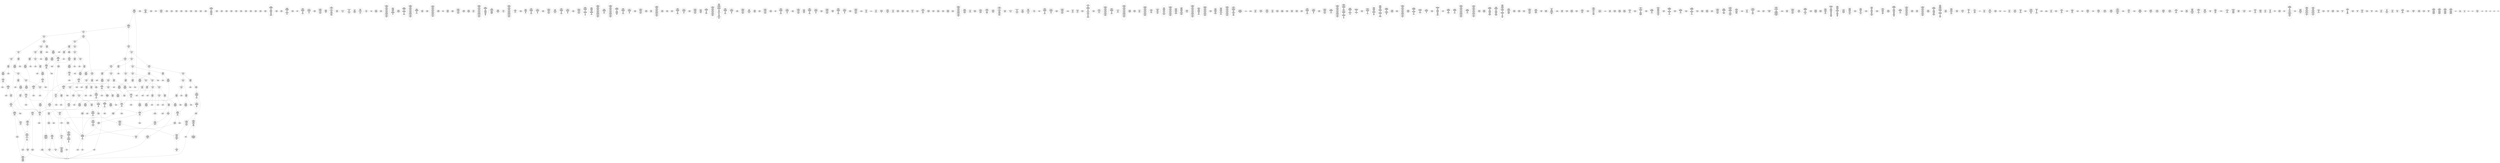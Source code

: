 /* Generated by GvGen v.1.0 (https://www.github.com/stricaud/gvgen) */

digraph G {
compound=true;
   node1 [label="[anywhere]"];
   node2 [label="# 0x0
PUSHX Data
PUSHX Data
MSTORE
PUSHX LogicData
CALLDATASIZE
LT
PUSHX Data
JUMPI
"];
   node3 [label="# 0xd
PUSHX Data
CALLDATALOAD
PUSHX BitData
SHR
PUSHX LogicData
GT
PUSHX Data
JUMPI
"];
   node4 [label="# 0x1e
PUSHX LogicData
GT
PUSHX Data
JUMPI
"];
   node5 [label="# 0x29
PUSHX LogicData
GT
PUSHX Data
JUMPI
"];
   node6 [label="# 0x34
PUSHX LogicData
EQ
PUSHX Data
JUMPI
"];
   node7 [label="# 0x3f
PUSHX LogicData
EQ
PUSHX Data
JUMPI
"];
   node8 [label="# 0x4a
PUSHX LogicData
EQ
PUSHX Data
JUMPI
"];
   node9 [label="# 0x55
PUSHX LogicData
EQ
PUSHX Data
JUMPI
"];
   node10 [label="# 0x60
PUSHX LogicData
EQ
PUSHX Data
JUMPI
"];
   node11 [label="# 0x6b
PUSHX Data
REVERT
"];
   node12 [label="# 0x6f
JUMPDEST
PUSHX LogicData
EQ
PUSHX Data
JUMPI
"];
   node13 [label="# 0x7b
PUSHX LogicData
EQ
PUSHX Data
JUMPI
"];
   node14 [label="# 0x86
PUSHX LogicData
EQ
PUSHX Data
JUMPI
"];
   node15 [label="# 0x91
PUSHX LogicData
EQ
PUSHX Data
JUMPI
"];
   node16 [label="# 0x9c
PUSHX Data
REVERT
"];
   node17 [label="# 0xa0
JUMPDEST
PUSHX LogicData
GT
PUSHX Data
JUMPI
"];
   node18 [label="# 0xac
PUSHX LogicData
EQ
PUSHX Data
JUMPI
"];
   node19 [label="# 0xb7
PUSHX LogicData
EQ
PUSHX Data
JUMPI
"];
   node20 [label="# 0xc2
PUSHX LogicData
EQ
PUSHX Data
JUMPI
"];
   node21 [label="# 0xcd
PUSHX LogicData
EQ
PUSHX Data
JUMPI
"];
   node22 [label="# 0xd8
PUSHX Data
REVERT
"];
   node23 [label="# 0xdc
JUMPDEST
PUSHX LogicData
EQ
PUSHX Data
JUMPI
"];
   node24 [label="# 0xe8
PUSHX LogicData
EQ
PUSHX Data
JUMPI
"];
   node25 [label="# 0xf3
PUSHX LogicData
EQ
PUSHX Data
JUMPI
"];
   node26 [label="# 0xfe
PUSHX LogicData
EQ
PUSHX Data
JUMPI
"];
   node27 [label="# 0x109
PUSHX Data
REVERT
"];
   node28 [label="# 0x10d
JUMPDEST
PUSHX LogicData
GT
PUSHX Data
JUMPI
"];
   node29 [label="# 0x119
PUSHX LogicData
GT
PUSHX Data
JUMPI
"];
   node30 [label="# 0x124
PUSHX LogicData
EQ
PUSHX Data
JUMPI
"];
   node31 [label="# 0x12f
PUSHX LogicData
EQ
PUSHX Data
JUMPI
"];
   node32 [label="# 0x13a
PUSHX LogicData
EQ
PUSHX Data
JUMPI
"];
   node33 [label="# 0x145
PUSHX LogicData
EQ
PUSHX Data
JUMPI
"];
   node34 [label="# 0x150
PUSHX LogicData
EQ
PUSHX Data
JUMPI
"];
   node35 [label="# 0x15b
PUSHX Data
REVERT
"];
   node36 [label="# 0x15f
JUMPDEST
PUSHX LogicData
EQ
PUSHX Data
JUMPI
"];
   node37 [label="# 0x16b
PUSHX LogicData
EQ
PUSHX Data
JUMPI
"];
   node38 [label="# 0x176
PUSHX LogicData
EQ
PUSHX Data
JUMPI
"];
   node39 [label="# 0x181
PUSHX LogicData
EQ
PUSHX Data
JUMPI
"];
   node40 [label="# 0x18c
PUSHX Data
REVERT
"];
   node41 [label="# 0x190
JUMPDEST
PUSHX LogicData
GT
PUSHX Data
JUMPI
"];
   node42 [label="# 0x19c
PUSHX LogicData
EQ
PUSHX Data
JUMPI
"];
   node43 [label="# 0x1a7
PUSHX LogicData
EQ
PUSHX Data
JUMPI
"];
   node44 [label="# 0x1b2
PUSHX LogicData
EQ
PUSHX Data
JUMPI
"];
   node45 [label="# 0x1bd
PUSHX LogicData
EQ
PUSHX Data
JUMPI
"];
   node46 [label="# 0x1c8
PUSHX Data
REVERT
"];
   node47 [label="# 0x1cc
JUMPDEST
PUSHX LogicData
EQ
PUSHX Data
JUMPI
"];
   node48 [label="# 0x1d8
PUSHX LogicData
EQ
PUSHX Data
JUMPI
"];
   node49 [label="# 0x1e3
PUSHX LogicData
EQ
PUSHX Data
JUMPI
"];
   node50 [label="# 0x1ee
PUSHX LogicData
EQ
PUSHX Data
JUMPI
"];
   node51 [label="# 0x1f9
JUMPDEST
PUSHX Data
REVERT
"];
   node52 [label="# 0x1fe
JUMPDEST
CALLVALUE
ISZERO
PUSHX Data
JUMPI
"];
   node53 [label="# 0x206
PUSHX Data
REVERT
"];
   node54 [label="# 0x20a
JUMPDEST
PUSHX Data
PUSHX Data
CALLDATASIZE
PUSHX Data
PUSHX Data
JUMP
"];
   node55 [label="# 0x219
JUMPDEST
PUSHX Data
JUMP
"];
   node56 [label="# 0x21e
JUMPDEST
PUSHX MemData
MLOAD
ISZERO
ISZERO
MSTORE
PUSHX ArithData
ADD
"];
   node57 [label="# 0x22a
JUMPDEST
PUSHX MemData
MLOAD
SUB
RETURN
"];
   node58 [label="# 0x233
JUMPDEST
CALLVALUE
ISZERO
PUSHX Data
JUMPI
"];
   node59 [label="# 0x23b
PUSHX Data
REVERT
"];
   node60 [label="# 0x23f
JUMPDEST
PUSHX Data
PUSHX Data
CALLDATASIZE
PUSHX Data
PUSHX Data
JUMP
"];
   node61 [label="# 0x24e
JUMPDEST
PUSHX Data
JUMP
"];
   node62 [label="# 0x253
JUMPDEST
STOP
"];
   node63 [label="# 0x255
JUMPDEST
CALLVALUE
ISZERO
PUSHX Data
JUMPI
"];
   node64 [label="# 0x25d
PUSHX Data
REVERT
"];
   node65 [label="# 0x261
JUMPDEST
PUSHX Data
PUSHX Data
JUMP
"];
   node66 [label="# 0x26a
JUMPDEST
PUSHX MemData
MLOAD
PUSHX Data
PUSHX Data
JUMP
"];
   node67 [label="# 0x277
JUMPDEST
CALLVALUE
ISZERO
PUSHX Data
JUMPI
"];
   node68 [label="# 0x27f
PUSHX Data
REVERT
"];
   node69 [label="# 0x283
JUMPDEST
PUSHX Data
PUSHX Data
CALLDATASIZE
PUSHX Data
PUSHX Data
JUMP
"];
   node70 [label="# 0x292
JUMPDEST
PUSHX Data
JUMP
"];
   node71 [label="# 0x297
JUMPDEST
PUSHX MemData
MLOAD
PUSHX ArithData
PUSHX BitData
PUSHX BitData
SHL
SUB
AND
MSTORE
PUSHX ArithData
ADD
PUSHX Data
JUMP
"];
   node72 [label="# 0x2af
JUMPDEST
CALLVALUE
ISZERO
PUSHX Data
JUMPI
"];
   node73 [label="# 0x2b7
PUSHX Data
REVERT
"];
   node74 [label="# 0x2bb
JUMPDEST
PUSHX Data
PUSHX Data
CALLDATASIZE
PUSHX Data
PUSHX Data
JUMP
"];
   node75 [label="# 0x2ca
JUMPDEST
PUSHX Data
JUMP
"];
   node76 [label="# 0x2cf
JUMPDEST
CALLVALUE
ISZERO
PUSHX Data
JUMPI
"];
   node77 [label="# 0x2d7
PUSHX Data
REVERT
"];
   node78 [label="# 0x2db
JUMPDEST
PUSHX StorData
SLOAD
"];
   node79 [label="# 0x2e0
JUMPDEST
PUSHX MemData
MLOAD
MSTORE
PUSHX ArithData
ADD
PUSHX Data
JUMP
"];
   node80 [label="# 0x2ee
JUMPDEST
CALLVALUE
ISZERO
PUSHX Data
JUMPI
"];
   node81 [label="# 0x2f6
PUSHX Data
REVERT
"];
   node82 [label="# 0x2fa
JUMPDEST
PUSHX Data
PUSHX Data
CALLDATASIZE
PUSHX Data
PUSHX Data
JUMP
"];
   node83 [label="# 0x309
JUMPDEST
PUSHX Data
JUMP
"];
   node84 [label="# 0x30e
JUMPDEST
CALLVALUE
ISZERO
PUSHX Data
JUMPI
"];
   node85 [label="# 0x316
PUSHX Data
REVERT
"];
   node86 [label="# 0x31a
JUMPDEST
PUSHX Data
PUSHX StorData
SLOAD
JUMP
"];
   node87 [label="# 0x324
JUMPDEST
CALLVALUE
ISZERO
PUSHX Data
JUMPI
"];
   node88 [label="# 0x32c
PUSHX Data
REVERT
"];
   node89 [label="# 0x330
JUMPDEST
PUSHX Data
PUSHX Data
CALLDATASIZE
PUSHX Data
PUSHX Data
JUMP
"];
   node90 [label="# 0x33f
JUMPDEST
PUSHX Data
JUMP
"];
   node91 [label="# 0x344
JUMPDEST
CALLVALUE
ISZERO
PUSHX Data
JUMPI
"];
   node92 [label="# 0x34c
PUSHX Data
REVERT
"];
   node93 [label="# 0x350
JUMPDEST
PUSHX Data
PUSHX Data
JUMP
"];
   node94 [label="# 0x359
JUMPDEST
CALLVALUE
ISZERO
PUSHX Data
JUMPI
"];
   node95 [label="# 0x361
PUSHX Data
REVERT
"];
   node96 [label="# 0x365
JUMPDEST
PUSHX Data
PUSHX Data
CALLDATASIZE
PUSHX Data
PUSHX Data
JUMP
"];
   node97 [label="# 0x374
JUMPDEST
PUSHX Data
JUMP
"];
   node98 [label="# 0x379
JUMPDEST
CALLVALUE
ISZERO
PUSHX Data
JUMPI
"];
   node99 [label="# 0x381
PUSHX Data
REVERT
"];
   node100 [label="# 0x385
JUMPDEST
PUSHX Data
PUSHX Data
CALLDATASIZE
PUSHX Data
PUSHX Data
JUMP
"];
   node101 [label="# 0x394
JUMPDEST
PUSHX Data
JUMP
"];
   node102 [label="# 0x399
JUMPDEST
CALLVALUE
ISZERO
PUSHX Data
JUMPI
"];
   node103 [label="# 0x3a1
PUSHX Data
REVERT
"];
   node104 [label="# 0x3a5
JUMPDEST
PUSHX Data
PUSHX Data
CALLDATASIZE
PUSHX Data
PUSHX Data
JUMP
"];
   node105 [label="# 0x3b4
JUMPDEST
PUSHX Data
JUMP
"];
   node106 [label="# 0x3b9
JUMPDEST
CALLVALUE
ISZERO
PUSHX Data
JUMPI
"];
   node107 [label="# 0x3c1
PUSHX Data
REVERT
"];
   node108 [label="# 0x3c5
JUMPDEST
PUSHX Data
PUSHX Data
CALLDATASIZE
PUSHX Data
PUSHX Data
JUMP
"];
   node109 [label="# 0x3d4
JUMPDEST
PUSHX Data
JUMP
"];
   node110 [label="# 0x3d9
JUMPDEST
CALLVALUE
ISZERO
PUSHX Data
JUMPI
"];
   node111 [label="# 0x3e1
PUSHX Data
REVERT
"];
   node112 [label="# 0x3e5
JUMPDEST
PUSHX Data
PUSHX Data
CALLDATASIZE
PUSHX Data
PUSHX Data
JUMP
"];
   node113 [label="# 0x3f4
JUMPDEST
PUSHX Data
JUMP
"];
   node114 [label="# 0x3f9
JUMPDEST
CALLVALUE
ISZERO
PUSHX Data
JUMPI
"];
   node115 [label="# 0x401
PUSHX Data
REVERT
"];
   node116 [label="# 0x405
JUMPDEST
PUSHX Data
PUSHX Data
CALLDATASIZE
PUSHX Data
PUSHX Data
JUMP
"];
   node117 [label="# 0x414
JUMPDEST
PUSHX ArithData
PUSHX BitData
PUSHX BitData
SHL
SUB
AND
PUSHX Data
MSTORE
PUSHX Data
PUSHX Data
MSTORE
PUSHX Data
SHA3
SLOAD
PUSHX BitData
AND
JUMP
"];
   node118 [label="# 0x432
JUMPDEST
CALLVALUE
ISZERO
PUSHX Data
JUMPI
"];
   node119 [label="# 0x43a
PUSHX Data
REVERT
"];
   node120 [label="# 0x43e
JUMPDEST
PUSHX Data
PUSHX Data
CALLDATASIZE
PUSHX Data
PUSHX Data
JUMP
"];
   node121 [label="# 0x44d
JUMPDEST
PUSHX Data
JUMP
"];
   node122 [label="# 0x452
JUMPDEST
CALLVALUE
ISZERO
PUSHX Data
JUMPI
"];
   node123 [label="# 0x45a
PUSHX Data
REVERT
"];
   node124 [label="# 0x45e
JUMPDEST
PUSHX Data
PUSHX Data
JUMP
"];
   node125 [label="# 0x467
JUMPDEST
CALLVALUE
ISZERO
PUSHX Data
JUMPI
"];
   node126 [label="# 0x46f
PUSHX Data
REVERT
"];
   node127 [label="# 0x473
JUMPDEST
PUSHX Data
PUSHX Data
CALLDATASIZE
PUSHX Data
PUSHX Data
JUMP
"];
   node128 [label="# 0x482
JUMPDEST
PUSHX Data
JUMP
"];
   node129 [label="# 0x487
JUMPDEST
CALLVALUE
ISZERO
PUSHX Data
JUMPI
"];
   node130 [label="# 0x48f
PUSHX Data
REVERT
"];
   node131 [label="# 0x493
JUMPDEST
PUSHX Data
PUSHX Data
JUMP
"];
   node132 [label="# 0x49c
JUMPDEST
CALLVALUE
ISZERO
PUSHX Data
JUMPI
"];
   node133 [label="# 0x4a4
PUSHX Data
REVERT
"];
   node134 [label="# 0x4a8
JUMPDEST
PUSHX StorData
SLOAD
PUSHX ArithData
PUSHX BitData
PUSHX BitData
SHL
SUB
AND
PUSHX Data
JUMP
"];
   node135 [label="# 0x4ba
JUMPDEST
CALLVALUE
ISZERO
PUSHX Data
JUMPI
"];
   node136 [label="# 0x4c2
PUSHX Data
REVERT
"];
   node137 [label="# 0x4c6
JUMPDEST
PUSHX Data
PUSHX Data
JUMP
"];
   node138 [label="# 0x4cf
JUMPDEST
CALLVALUE
ISZERO
PUSHX Data
JUMPI
"];
   node139 [label="# 0x4d7
PUSHX Data
REVERT
"];
   node140 [label="# 0x4db
JUMPDEST
PUSHX Data
PUSHX Data
CALLDATASIZE
PUSHX Data
PUSHX Data
JUMP
"];
   node141 [label="# 0x4ea
JUMPDEST
PUSHX Data
JUMP
"];
   node142 [label="# 0x4ef
JUMPDEST
CALLVALUE
ISZERO
PUSHX Data
JUMPI
"];
   node143 [label="# 0x4f7
PUSHX Data
REVERT
"];
   node144 [label="# 0x4fb
JUMPDEST
PUSHX Data
PUSHX Data
CALLDATASIZE
PUSHX Data
PUSHX Data
JUMP
"];
   node145 [label="# 0x50a
JUMPDEST
PUSHX Data
JUMP
"];
   node146 [label="# 0x50f
JUMPDEST
CALLVALUE
ISZERO
PUSHX Data
JUMPI
"];
   node147 [label="# 0x517
PUSHX Data
REVERT
"];
   node148 [label="# 0x51b
JUMPDEST
PUSHX Data
PUSHX Data
CALLDATASIZE
PUSHX Data
PUSHX Data
JUMP
"];
   node149 [label="# 0x52a
JUMPDEST
PUSHX Data
JUMP
"];
   node150 [label="# 0x52f
JUMPDEST
CALLVALUE
ISZERO
PUSHX Data
JUMPI
"];
   node151 [label="# 0x537
PUSHX Data
REVERT
"];
   node152 [label="# 0x53b
JUMPDEST
PUSHX Data
PUSHX Data
CALLDATASIZE
PUSHX Data
PUSHX Data
JUMP
"];
   node153 [label="# 0x54a
JUMPDEST
PUSHX Data
JUMP
"];
   node154 [label="# 0x54f
JUMPDEST
CALLVALUE
ISZERO
PUSHX Data
JUMPI
"];
   node155 [label="# 0x557
PUSHX Data
REVERT
"];
   node156 [label="# 0x55b
JUMPDEST
PUSHX Data
PUSHX Data
CALLDATASIZE
PUSHX Data
PUSHX Data
JUMP
"];
   node157 [label="# 0x56a
JUMPDEST
PUSHX Data
JUMP
"];
   node158 [label="# 0x56f
JUMPDEST
CALLVALUE
ISZERO
PUSHX Data
JUMPI
"];
   node159 [label="# 0x577
PUSHX Data
REVERT
"];
   node160 [label="# 0x57b
JUMPDEST
PUSHX Data
PUSHX Data
CALLDATASIZE
PUSHX Data
PUSHX Data
JUMP
"];
   node161 [label="# 0x58a
JUMPDEST
PUSHX Data
JUMP
"];
   node162 [label="# 0x58f
JUMPDEST
CALLVALUE
ISZERO
PUSHX Data
JUMPI
"];
   node163 [label="# 0x597
PUSHX Data
REVERT
"];
   node164 [label="# 0x59b
JUMPDEST
PUSHX Data
PUSHX Data
CALLDATASIZE
PUSHX Data
PUSHX Data
JUMP
"];
   node165 [label="# 0x5aa
JUMPDEST
PUSHX Data
JUMP
"];
   node166 [label="# 0x5af
JUMPDEST
CALLVALUE
ISZERO
PUSHX Data
JUMPI
"];
   node167 [label="# 0x5b7
PUSHX Data
REVERT
"];
   node168 [label="# 0x5bb
JUMPDEST
PUSHX Data
PUSHX Data
CALLDATASIZE
PUSHX Data
PUSHX Data
JUMP
"];
   node169 [label="# 0x5ca
JUMPDEST
PUSHX Data
JUMP
"];
   node170 [label="# 0x5cf
JUMPDEST
CALLVALUE
ISZERO
PUSHX Data
JUMPI
"];
   node171 [label="# 0x5d7
PUSHX Data
REVERT
"];
   node172 [label="# 0x5db
JUMPDEST
PUSHX Data
PUSHX Data
CALLDATASIZE
PUSHX Data
PUSHX Data
JUMP
"];
   node173 [label="# 0x5ea
JUMPDEST
PUSHX Data
JUMP
"];
   node174 [label="# 0x5ef
JUMPDEST
CALLVALUE
ISZERO
PUSHX Data
JUMPI
"];
   node175 [label="# 0x5f7
PUSHX Data
REVERT
"];
   node176 [label="# 0x5fb
JUMPDEST
PUSHX Data
PUSHX Data
CALLDATASIZE
PUSHX Data
PUSHX Data
JUMP
"];
   node177 [label="# 0x60a
JUMPDEST
PUSHX ArithData
PUSHX BitData
PUSHX BitData
SHL
SUB
AND
PUSHX Data
MSTORE
PUSHX Data
PUSHX Data
MSTORE
PUSHX Data
SHA3
AND
MSTORE
MSTORE
SHA3
SLOAD
PUSHX BitData
AND
JUMP
"];
   node178 [label="# 0x638
JUMPDEST
PUSHX Data
PUSHX Data
CALLDATASIZE
PUSHX Data
PUSHX Data
JUMP
"];
   node179 [label="# 0x646
JUMPDEST
PUSHX Data
JUMP
"];
   node180 [label="# 0x64b
JUMPDEST
CALLVALUE
ISZERO
PUSHX Data
JUMPI
"];
   node181 [label="# 0x653
PUSHX Data
REVERT
"];
   node182 [label="# 0x657
JUMPDEST
PUSHX Data
PUSHX Data
CALLDATASIZE
PUSHX Data
PUSHX Data
JUMP
"];
   node183 [label="# 0x666
JUMPDEST
PUSHX Data
JUMP
"];
   node184 [label="# 0x66b
JUMPDEST
PUSHX Data
PUSHX ArithData
PUSHX BitData
PUSHX BitData
SHL
SUB
NOT
AND
PUSHX BitData
PUSHX BitData
SHL
EQ
PUSHX Data
JUMPI
"];
   node185 [label="# 0x687
PUSHX Data
PUSHX Data
JUMP
"];
   node186 [label="# 0x690
JUMPDEST
JUMP
"];
   node187 [label="# 0x696
JUMPDEST
PUSHX StorData
SLOAD
PUSHX ArithData
PUSHX BitData
PUSHX BitData
SHL
SUB
AND
CALLER
EQ
PUSHX Data
JUMPI
"];
   node188 [label="# 0x6aa
PUSHX StorData
SLOAD
PUSHX ArithData
PUSHX BitData
PUSHX BitData
SHL
SUB
AND
CALLER
EQ
"];
   node189 [label="# 0x6b9
JUMPDEST
PUSHX Data
JUMPI
"];
   node190 [label="# 0x6be
PUSHX MemData
MLOAD
PUSHX BitData
PUSHX BitData
SHL
MSTORE
PUSHX ArithData
ADD
PUSHX Data
PUSHX Data
JUMP
"];
   node191 [label="# 0x6d5
JUMPDEST
PUSHX MemData
MLOAD
SUB
REVERT
"];
   node192 [label="# 0x6de
JUMPDEST
PUSHX Data
SSTORE
PUSHX Data
SSTORE
JUMP
"];
   node193 [label="# 0x6e9
JUMPDEST
PUSHX Data
PUSHX StorData
SLOAD
PUSHX Data
PUSHX Data
JUMP
"];
   node194 [label="# 0x6f8
JUMPDEST
PUSHX ArithData
ADD
PUSHX ArithData
DIV
MUL
PUSHX ArithData
ADD
PUSHX MemData
MLOAD
ADD
PUSHX Data
MSTORE
MSTORE
PUSHX ArithData
ADD
SLOAD
PUSHX Data
PUSHX Data
JUMP
"];
   node195 [label="# 0x724
JUMPDEST
ISZERO
PUSHX Data
JUMPI
"];
   node196 [label="# 0x72b
PUSHX LogicData
LT
PUSHX Data
JUMPI
"];
   node197 [label="# 0x733
PUSHX ArithData
SLOAD
DIV
MUL
MSTORE
PUSHX ArithData
ADD
PUSHX Data
JUMP
"];
   node198 [label="# 0x746
JUMPDEST
ADD
PUSHX Data
MSTORE
PUSHX Data
PUSHX Data
SHA3
"];
   node199 [label="# 0x754
JUMPDEST
SLOAD
MSTORE
PUSHX ArithData
ADD
PUSHX ArithData
ADD
GT
PUSHX Data
JUMPI
"];
   node200 [label="# 0x768
SUB
PUSHX BitData
AND
ADD
"];
   node201 [label="# 0x771
JUMPDEST
JUMP
"];
   node202 [label="# 0x77b
JUMPDEST
PUSHX Data
PUSHX Data
PUSHX Data
JUMP
"];
   node203 [label="# 0x786
JUMPDEST
PUSHX Data
JUMPI
"];
   node204 [label="# 0x78b
PUSHX MemData
MLOAD
PUSHX BitData
PUSHX BitData
SHL
MSTORE
PUSHX Data
PUSHX ArithData
ADD
MSTORE
PUSHX Data
PUSHX ArithData
ADD
MSTORE
PUSHX Data
PUSHX ArithData
ADD
MSTORE
PUSHX BitData
PUSHX BitData
SHL
PUSHX ArithData
ADD
MSTORE
PUSHX ArithData
ADD
PUSHX Data
JUMP
"];
   node205 [label="# 0x7e7
JUMPDEST
PUSHX Data
MSTORE
PUSHX Data
PUSHX Data
MSTORE
PUSHX Data
SHA3
SLOAD
PUSHX ArithData
PUSHX BitData
PUSHX BitData
SHL
SUB
AND
JUMP
"];
   node206 [label="# 0x803
JUMPDEST
PUSHX Data
PUSHX Data
PUSHX Data
JUMP
"];
   node207 [label="# 0x80e
JUMPDEST
PUSHX ArithData
PUSHX BitData
PUSHX BitData
SHL
SUB
AND
PUSHX ArithData
PUSHX BitData
PUSHX BitData
SHL
SUB
AND
EQ
ISZERO
PUSHX Data
JUMPI
"];
   node208 [label="# 0x82b
PUSHX MemData
MLOAD
PUSHX BitData
PUSHX BitData
SHL
MSTORE
PUSHX Data
PUSHX ArithData
ADD
MSTORE
PUSHX Data
PUSHX ArithData
ADD
MSTORE
PUSHX Data
PUSHX ArithData
ADD
MSTORE
PUSHX BitData
PUSHX BitData
SHL
PUSHX ArithData
ADD
MSTORE
PUSHX ArithData
ADD
PUSHX Data
JUMP
"];
   node209 [label="# 0x87c
JUMPDEST
CALLER
PUSHX ArithData
PUSHX BitData
PUSHX BitData
SHL
SUB
AND
EQ
PUSHX Data
JUMPI
"];
   node210 [label="# 0x88e
PUSHX Data
CALLER
PUSHX Data
JUMP
"];
   node211 [label="# 0x898
JUMPDEST
PUSHX Data
JUMPI
"];
   node212 [label="# 0x89d
PUSHX MemData
MLOAD
PUSHX BitData
PUSHX BitData
SHL
MSTORE
PUSHX Data
PUSHX ArithData
ADD
MSTORE
PUSHX Data
PUSHX ArithData
ADD
MSTORE
PUSHX Data
PUSHX ArithData
ADD
MSTORE
PUSHX Data
PUSHX ArithData
ADD
MSTORE
PUSHX ArithData
ADD
PUSHX Data
JUMP
"];
   node213 [label="# 0x90a
JUMPDEST
PUSHX Data
PUSHX Data
JUMP
"];
   node214 [label="# 0x914
JUMPDEST
JUMP
"];
   node215 [label="# 0x919
JUMPDEST
PUSHX Data
CALLER
PUSHX Data
JUMP
"];
   node216 [label="# 0x923
JUMPDEST
PUSHX Data
JUMPI
"];
   node217 [label="# 0x928
PUSHX MemData
MLOAD
PUSHX BitData
PUSHX BitData
SHL
MSTORE
PUSHX ArithData
ADD
PUSHX Data
PUSHX Data
JUMP
"];
   node218 [label="# 0x93f
JUMPDEST
PUSHX Data
PUSHX Data
JUMP
"];
   node219 [label="# 0x94a
JUMPDEST
PUSHX Data
PUSHX Data
PUSHX Data
JUMP
"];
   node220 [label="# 0x955
JUMPDEST
LT
PUSHX Data
JUMPI
"];
   node221 [label="# 0x95c
PUSHX MemData
MLOAD
PUSHX BitData
PUSHX BitData
SHL
MSTORE
PUSHX Data
PUSHX ArithData
ADD
MSTORE
PUSHX Data
PUSHX ArithData
ADD
MSTORE
PUSHX Data
PUSHX ArithData
ADD
MSTORE
PUSHX BitData
PUSHX BitData
SHL
PUSHX ArithData
ADD
MSTORE
PUSHX ArithData
ADD
PUSHX Data
JUMP
"];
   node222 [label="# 0x9b7
JUMPDEST
PUSHX ArithData
PUSHX BitData
PUSHX BitData
SHL
SUB
AND
PUSHX Data
MSTORE
PUSHX Data
PUSHX Data
MSTORE
PUSHX Data
SHA3
MSTORE
MSTORE
SHA3
SLOAD
JUMP
"];
   node223 [label="# 0x9e0
JUMPDEST
PUSHX StorData
SLOAD
PUSHX ArithData
PUSHX BitData
PUSHX BitData
SHL
SUB
AND
CALLER
EQ
PUSHX Data
JUMPI
"];
   node224 [label="# 0x9f4
PUSHX StorData
SLOAD
PUSHX ArithData
PUSHX BitData
PUSHX BitData
SHL
SUB
AND
CALLER
EQ
"];
   node225 [label="# 0xa03
JUMPDEST
PUSHX Data
JUMPI
"];
   node226 [label="# 0xa08
PUSHX MemData
MLOAD
PUSHX BitData
PUSHX BitData
SHL
MSTORE
PUSHX ArithData
ADD
PUSHX Data
PUSHX Data
JUMP
"];
   node227 [label="# 0xa1f
JUMPDEST
PUSHX MemData
MLOAD
SELFBALANCE
CALLER
ISZERO
PUSHX ArithData
MUL
PUSHX Data
CALL
ISZERO
ISZERO
PUSHX Data
JUMPI
"];
   node228 [label="# 0xa45
RETURNDATASIZE
PUSHX Data
RETURNDATACOPY
RETURNDATASIZE
PUSHX Data
REVERT
"];
   node229 [label="# 0xa4e
JUMPDEST
JUMP
"];
   node230 [label="# 0xa52
JUMPDEST
PUSHX Data
PUSHX MemData
MLOAD
PUSHX ArithData
ADD
PUSHX Data
MSTORE
PUSHX Data
MSTORE
PUSHX Data
JUMP
"];
   node231 [label="# 0xa6d
JUMPDEST
PUSHX Data
PUSHX Data
PUSHX StorData
SLOAD
JUMP
"];
   node232 [label="# 0xa78
JUMPDEST
LT
PUSHX Data
JUMPI
"];
   node233 [label="# 0xa7f
PUSHX MemData
MLOAD
PUSHX BitData
PUSHX BitData
SHL
MSTORE
PUSHX Data
PUSHX ArithData
ADD
MSTORE
PUSHX Data
PUSHX ArithData
ADD
MSTORE
PUSHX Data
PUSHX ArithData
ADD
MSTORE
PUSHX BitData
PUSHX BitData
SHL
PUSHX ArithData
ADD
MSTORE
PUSHX ArithData
ADD
PUSHX Data
JUMP
"];
   node234 [label="# 0xadb
JUMPDEST
PUSHX StorData
SLOAD
LT
PUSHX Data
JUMPI
"];
   node235 [label="# 0xae7
PUSHX Data
PUSHX Data
JUMP
"];
   node236 [label="# 0xaee
JUMPDEST
PUSHX Data
MSTORE
PUSHX Data
PUSHX Data
SHA3
ADD
SLOAD
JUMP
"];
   node237 [label="# 0xb00
JUMPDEST
PUSHX StorData
SLOAD
PUSHX ArithData
PUSHX BitData
PUSHX BitData
SHL
SUB
AND
CALLER
EQ
PUSHX Data
JUMPI
"];
   node238 [label="# 0xb14
PUSHX StorData
SLOAD
PUSHX ArithData
PUSHX BitData
PUSHX BitData
SHL
SUB
AND
CALLER
EQ
"];
   node239 [label="# 0xb23
JUMPDEST
PUSHX Data
JUMPI
"];
   node240 [label="# 0xb28
PUSHX MemData
MLOAD
PUSHX BitData
PUSHX BitData
SHL
MSTORE
PUSHX ArithData
ADD
PUSHX Data
PUSHX Data
JUMP
"];
   node241 [label="# 0xb3f
JUMPDEST
MLOAD
PUSHX Data
PUSHX Data
PUSHX ArithData
ADD
PUSHX Data
JUMP
"];
   node242 [label="# 0xb52
JUMPDEST
PUSHX StorData
SLOAD
PUSHX ArithData
PUSHX BitData
PUSHX BitData
SHL
SUB
AND
CALLER
EQ
PUSHX Data
JUMPI
"];
   node243 [label="# 0xb66
PUSHX StorData
SLOAD
PUSHX ArithData
PUSHX BitData
PUSHX BitData
SHL
SUB
AND
CALLER
EQ
"];
   node244 [label="# 0xb75
JUMPDEST
PUSHX Data
JUMPI
"];
   node245 [label="# 0xb7a
PUSHX MemData
MLOAD
PUSHX BitData
PUSHX BitData
SHL
MSTORE
PUSHX ArithData
ADD
PUSHX Data
PUSHX Data
JUMP
"];
   node246 [label="# 0xb91
JUMPDEST
PUSHX StorData
SLOAD
PUSHX ArithData
PUSHX BitData
PUSHX BitData
SHL
SUB
NOT
AND
PUSHX ArithData
PUSHX BitData
PUSHX BitData
SHL
SUB
AND
OR
SSTORE
JUMP
"];
   node247 [label="# 0xbb3
JUMPDEST
PUSHX Data
MSTORE
PUSHX Data
PUSHX Data
MSTORE
PUSHX Data
SHA3
SLOAD
PUSHX ArithData
PUSHX BitData
PUSHX BitData
SHL
SUB
AND
PUSHX Data
JUMPI
"];
   node248 [label="# 0xbd1
PUSHX MemData
MLOAD
PUSHX BitData
PUSHX BitData
SHL
MSTORE
PUSHX Data
PUSHX ArithData
ADD
MSTORE
PUSHX Data
PUSHX ArithData
ADD
MSTORE
PUSHX Data
PUSHX ArithData
ADD
MSTORE
PUSHX BitData
PUSHX BitData
SHL
PUSHX ArithData
ADD
MSTORE
PUSHX ArithData
ADD
PUSHX Data
JUMP
"];
   node249 [label="# 0xc2a
JUMPDEST
PUSHX Data
PUSHX ArithData
PUSHX BitData
PUSHX BitData
SHL
SUB
AND
PUSHX Data
JUMPI
"];
   node250 [label="# 0xc3b
PUSHX MemData
MLOAD
PUSHX BitData
PUSHX BitData
SHL
MSTORE
PUSHX Data
PUSHX ArithData
ADD
MSTORE
PUSHX Data
PUSHX ArithData
ADD
MSTORE
PUSHX Data
PUSHX ArithData
ADD
MSTORE
PUSHX BitData
PUSHX BitData
SHL
PUSHX ArithData
ADD
MSTORE
PUSHX ArithData
ADD
PUSHX Data
JUMP
"];
   node251 [label="# 0xc95
JUMPDEST
PUSHX ArithData
PUSHX BitData
PUSHX BitData
SHL
SUB
AND
PUSHX Data
MSTORE
PUSHX Data
PUSHX Data
MSTORE
PUSHX Data
SHA3
SLOAD
JUMP
"];
   node252 [label="# 0xcb1
JUMPDEST
PUSHX StorData
SLOAD
PUSHX ArithData
PUSHX BitData
PUSHX BitData
SHL
SUB
AND
CALLER
EQ
PUSHX Data
JUMPI
"];
   node253 [label="# 0xcc5
PUSHX StorData
SLOAD
PUSHX ArithData
PUSHX BitData
PUSHX BitData
SHL
SUB
AND
CALLER
EQ
"];
   node254 [label="# 0xcd4
JUMPDEST
PUSHX Data
JUMPI
"];
   node255 [label="# 0xcd9
PUSHX MemData
MLOAD
PUSHX BitData
PUSHX BitData
SHL
MSTORE
PUSHX ArithData
ADD
PUSHX Data
PUSHX Data
JUMP
"];
   node256 [label="# 0xcf0
JUMPDEST
PUSHX StorData
SLOAD
PUSHX MemData
MLOAD
PUSHX Data
PUSHX ArithData
PUSHX BitData
PUSHX BitData
SHL
SUB
AND
PUSHX Data
LOGX
PUSHX StorData
SLOAD
PUSHX ArithData
PUSHX BitData
PUSHX BitData
SHL
SUB
NOT
AND
SSTORE
JUMP
"];
   node257 [label="# 0xd3a
JUMPDEST
PUSHX StorData
SLOAD
PUSHX ArithData
PUSHX BitData
PUSHX BitData
SHL
SUB
AND
CALLER
EQ
PUSHX Data
JUMPI
"];
   node258 [label="# 0xd4e
PUSHX StorData
SLOAD
PUSHX ArithData
PUSHX BitData
PUSHX BitData
SHL
SUB
AND
CALLER
EQ
"];
   node259 [label="# 0xd5d
JUMPDEST
PUSHX Data
JUMPI
"];
   node260 [label="# 0xd62
PUSHX MemData
MLOAD
PUSHX BitData
PUSHX BitData
SHL
MSTORE
PUSHX ArithData
ADD
PUSHX Data
PUSHX Data
JUMP
"];
   node261 [label="# 0xd79
JUMPDEST
PUSHX Data
PUSHX Data
JUMP
"];
   node262 [label="# 0xd82
JUMPDEST
ISZERO
PUSHX Data
JUMPI
"];
   node263 [label="# 0xd88
PUSHX MemData
MLOAD
PUSHX BitData
PUSHX BitData
SHL
MSTORE
PUSHX Data
PUSHX ArithData
ADD
MSTORE
PUSHX Data
PUSHX ArithData
ADD
MSTORE
PUSHX BitData
PUSHX BitData
SHL
PUSHX ArithData
ADD
MSTORE
PUSHX ArithData
ADD
PUSHX Data
JUMP
"];
   node264 [label="# 0xdc5
JUMPDEST
PUSHX Data
PUSHX Data
JUMP
"];
   node265 [label="# 0xdce
JUMPDEST
PUSHX Data
JUMPI
"];
   node266 [label="# 0xdd3
PUSHX Data
PUSHX Data
JUMP
"];
   node267 [label="# 0xddc
JUMPDEST
PUSHX Data
PUSHX StorData
SLOAD
TIMESTAMP
LT
ISZERO
PUSHX Data
JUMPI
"];
   node268 [label="# 0xde9
PUSHX StorData
SLOAD
JUMP
"];
   node269 [label="# 0xdef
JUMPDEST
PUSHX StorData
SLOAD
JUMP
"];
   node270 [label="# 0xdf6
JUMPDEST
PUSHX Data
PUSHX StorData
SLOAD
PUSHX Data
PUSHX Data
JUMP
"];
   node271 [label="# 0xe05
JUMPDEST
PUSHX StorData
SLOAD
PUSHX ArithData
PUSHX BitData
PUSHX BitData
SHL
SUB
AND
CALLER
EQ
PUSHX Data
JUMPI
"];
   node272 [label="# 0xe19
PUSHX StorData
SLOAD
PUSHX ArithData
PUSHX BitData
PUSHX BitData
SHL
SUB
AND
CALLER
EQ
"];
   node273 [label="# 0xe28
JUMPDEST
PUSHX Data
JUMPI
"];
   node274 [label="# 0xe2d
PUSHX MemData
MLOAD
PUSHX BitData
PUSHX BitData
SHL
MSTORE
PUSHX ArithData
ADD
PUSHX Data
PUSHX Data
JUMP
"];
   node275 [label="# 0xe44
JUMPDEST
PUSHX Data
SSTORE
PUSHX Data
SSTORE
PUSHX Data
SSTORE
JUMP
"];
   node276 [label="# 0xe55
JUMPDEST
PUSHX ArithData
PUSHX BitData
PUSHX BitData
SHL
SUB
AND
CALLER
EQ
ISZERO
PUSHX Data
JUMPI
"];
   node277 [label="# 0xe67
PUSHX MemData
MLOAD
PUSHX BitData
PUSHX BitData
SHL
MSTORE
PUSHX Data
PUSHX ArithData
ADD
MSTORE
PUSHX Data
PUSHX ArithData
ADD
MSTORE
PUSHX Data
PUSHX ArithData
ADD
MSTORE
PUSHX ArithData
ADD
PUSHX Data
JUMP
"];
   node278 [label="# 0xeae
JUMPDEST
CALLER
PUSHX Data
MSTORE
PUSHX Data
PUSHX ArithData
MSTORE
PUSHX MemData
SHA3
PUSHX ArithData
PUSHX BitData
PUSHX BitData
SHL
SUB
AND
MSTORE
MSTORE
SHA3
SLOAD
PUSHX BitData
NOT
AND
ISZERO
ISZERO
OR
SSTORE
MLOAD
MSTORE
PUSHX Data
ADD
PUSHX MemData
MLOAD
SUB
LOGX
JUMP
"];
   node279 [label="# 0xf1a
JUMPDEST
PUSHX StorData
SLOAD
PUSHX ArithData
PUSHX BitData
PUSHX BitData
SHL
SUB
AND
CALLER
EQ
PUSHX Data
JUMPI
"];
   node280 [label="# 0xf2e
PUSHX StorData
SLOAD
PUSHX ArithData
PUSHX BitData
PUSHX BitData
SHL
SUB
AND
CALLER
EQ
"];
   node281 [label="# 0xf3d
JUMPDEST
PUSHX Data
JUMPI
"];
   node282 [label="# 0xf42
PUSHX MemData
MLOAD
PUSHX BitData
PUSHX BitData
SHL
MSTORE
PUSHX ArithData
ADD
PUSHX Data
PUSHX Data
JUMP
"];
   node283 [label="# 0xf59
JUMPDEST
MLOAD
PUSHX Data
PUSHX Data
PUSHX ArithData
ADD
PUSHX Data
JUMP
"];
   node284 [label="# 0xf6c
JUMPDEST
PUSHX Data
CALLER
PUSHX Data
JUMP
"];
   node285 [label="# 0xf76
JUMPDEST
PUSHX Data
JUMPI
"];
   node286 [label="# 0xf7b
PUSHX MemData
MLOAD
PUSHX BitData
PUSHX BitData
SHL
MSTORE
PUSHX ArithData
ADD
PUSHX Data
PUSHX Data
JUMP
"];
   node287 [label="# 0xf92
JUMPDEST
PUSHX Data
PUSHX Data
JUMP
"];
   node288 [label="# 0xf9e
JUMPDEST
JUMP
"];
   node289 [label="# 0xfa4
JUMPDEST
PUSHX StorData
SLOAD
PUSHX ArithData
PUSHX BitData
PUSHX BitData
SHL
SUB
AND
CALLER
EQ
PUSHX Data
JUMPI
"];
   node290 [label="# 0xfb8
PUSHX StorData
SLOAD
PUSHX ArithData
PUSHX BitData
PUSHX BitData
SHL
SUB
AND
CALLER
EQ
"];
   node291 [label="# 0xfc7
JUMPDEST
PUSHX Data
JUMPI
"];
   node292 [label="# 0xfcc
PUSHX MemData
MLOAD
PUSHX BitData
PUSHX BitData
SHL
MSTORE
PUSHX ArithData
ADD
PUSHX Data
PUSHX Data
JUMP
"];
   node293 [label="# 0xfe3
JUMPDEST
PUSHX Data
SSTORE
PUSHX Data
SSTORE
PUSHX Data
SSTORE
JUMP
"];
   node294 [label="# 0xff1
JUMPDEST
PUSHX StorData
SLOAD
PUSHX ArithData
PUSHX BitData
PUSHX BitData
SHL
SUB
AND
CALLER
EQ
PUSHX Data
JUMPI
"];
   node295 [label="# 0x1005
PUSHX StorData
SLOAD
PUSHX ArithData
PUSHX BitData
PUSHX BitData
SHL
SUB
AND
CALLER
EQ
"];
   node296 [label="# 0x1014
JUMPDEST
PUSHX Data
JUMPI
"];
   node297 [label="# 0x1019
PUSHX MemData
MLOAD
PUSHX BitData
PUSHX BitData
SHL
MSTORE
PUSHX ArithData
ADD
PUSHX Data
PUSHX Data
JUMP
"];
   node298 [label="# 0x1030
JUMPDEST
PUSHX Data
SSTORE
JUMP
"];
   node299 [label="# 0x1035
JUMPDEST
PUSHX StorData
SLOAD
PUSHX ArithData
PUSHX BitData
PUSHX BitData
SHL
SUB
AND
CALLER
EQ
PUSHX Data
JUMPI
"];
   node300 [label="# 0x1049
PUSHX StorData
SLOAD
PUSHX ArithData
PUSHX BitData
PUSHX BitData
SHL
SUB
AND
CALLER
EQ
"];
   node301 [label="# 0x1058
JUMPDEST
PUSHX Data
JUMPI
"];
   node302 [label="# 0x105d
PUSHX MemData
MLOAD
PUSHX BitData
PUSHX BitData
SHL
MSTORE
PUSHX ArithData
ADD
PUSHX Data
PUSHX Data
JUMP
"];
   node303 [label="# 0x1074
JUMPDEST
PUSHX Data
"];
   node304 [label="# 0x1077
JUMPDEST
MLOAD
LT
ISZERO
PUSHX Data
JUMPI
"];
   node305 [label="# 0x1081
PUSHX Data
"];
   node306 [label="# 0x1083
JUMPDEST
LT
ISZERO
PUSHX Data
JUMPI
"];
   node307 [label="# 0x108c
PUSHX Data
PUSHX Data
PUSHX StorData
SLOAD
JUMP
"];
   node308 [label="# 0x1096
JUMPDEST
PUSHX StorData
SLOAD
PUSHX Data
PUSHX StorData
SLOAD
JUMP
"];
   node309 [label="# 0x10a4
JUMPDEST
LT
ISZERO
PUSHX Data
JUMPI
"];
   node310 [label="# 0x10ab
PUSHX Data
PUSHX Data
PUSHX Data
JUMP
"];
   node311 [label="# 0x10b4
JUMPDEST
PUSHX Data
PUSHX Data
JUMP
"];
   node312 [label="# 0x10bd
JUMPDEST
PUSHX Data
JUMPI
"];
   node313 [label="# 0x10c2
PUSHX Data
MLOAD
LT
PUSHX Data
JUMPI
"];
   node314 [label="# 0x10cf
PUSHX Data
PUSHX Data
JUMP
"];
   node315 [label="# 0x10d6
JUMPDEST
PUSHX ArithData
MUL
PUSHX ArithData
ADD
ADD
MLOAD
PUSHX Data
JUMP
"];
   node316 [label="# 0x10e4
JUMPDEST
PUSHX Data
PUSHX Data
JUMP
"];
   node317 [label="# 0x10ef
JUMPDEST
PUSHX Data
JUMP
"];
   node318 [label="# 0x10f7
JUMPDEST
PUSHX Data
PUSHX Data
JUMP
"];
   node319 [label="# 0x1102
JUMPDEST
PUSHX Data
JUMP
"];
   node320 [label="# 0x110a
JUMPDEST
PUSHX Data
PUSHX Data
PUSHX Data
JUMP
"];
   node321 [label="# 0x1115
JUMPDEST
PUSHX Data
JUMPI
"];
   node322 [label="# 0x111a
PUSHX MemData
MLOAD
PUSHX BitData
PUSHX BitData
SHL
MSTORE
PUSHX Data
PUSHX ArithData
ADD
MSTORE
PUSHX Data
PUSHX ArithData
ADD
MSTORE
PUSHX BitData
PUSHX BitData
SHL
PUSHX ArithData
ADD
MSTORE
PUSHX ArithData
ADD
PUSHX Data
JUMP
"];
   node323 [label="# 0x1158
JUMPDEST
TIMESTAMP
PUSHX StorData
SLOAD
PUSHX StorData
SLOAD
PUSHX Data
PUSHX Data
JUMP
"];
   node324 [label="# 0x1169
JUMPDEST
LT
ISZERO
PUSHX Data
JUMPI
"];
   node325 [label="# 0x1170
PUSHX Data
PUSHX Data
PUSHX Data
JUMP
"];
   node326 [label="# 0x117a
JUMPDEST
PUSHX MemData
MLOAD
PUSHX ArithData
ADD
PUSHX Data
PUSHX Data
JUMP
"];
   node327 [label="# 0x118b
JUMPDEST
PUSHX MemData
MLOAD
PUSHX ArithData
SUB
SUB
MSTORE
PUSHX Data
MSTORE
JUMP
"];
   node328 [label="# 0x11a1
JUMPDEST
PUSHX StorData
SLOAD
PUSHX Data
PUSHX Data
JUMP
"];
   node329 [label="# 0x11ae
JUMPDEST
PUSHX ArithData
ADD
PUSHX ArithData
DIV
MUL
PUSHX ArithData
ADD
PUSHX MemData
MLOAD
ADD
PUSHX Data
MSTORE
MSTORE
PUSHX ArithData
ADD
SLOAD
PUSHX Data
PUSHX Data
JUMP
"];
   node330 [label="# 0x11da
JUMPDEST
ISZERO
PUSHX Data
JUMPI
"];
   node331 [label="# 0x11e1
PUSHX LogicData
LT
PUSHX Data
JUMPI
"];
   node332 [label="# 0x11e9
PUSHX ArithData
SLOAD
DIV
MUL
MSTORE
PUSHX ArithData
ADD
PUSHX Data
JUMP
"];
   node333 [label="# 0x11fc
JUMPDEST
ADD
PUSHX Data
MSTORE
PUSHX Data
PUSHX Data
SHA3
"];
   node334 [label="# 0x120a
JUMPDEST
SLOAD
MSTORE
PUSHX ArithData
ADD
PUSHX ArithData
ADD
GT
PUSHX Data
JUMPI
"];
   node335 [label="# 0x121e
SUB
PUSHX BitData
AND
ADD
"];
   node336 [label="# 0x1227
JUMPDEST
JUMP
"];
   node337 [label="# 0x1233
JUMPDEST
PUSHX StorData
SLOAD
PUSHX ArithData
PUSHX BitData
PUSHX BitData
SHL
SUB
AND
CALLER
EQ
PUSHX Data
JUMPI
"];
   node338 [label="# 0x1247
PUSHX StorData
SLOAD
PUSHX ArithData
PUSHX BitData
PUSHX BitData
SHL
SUB
AND
CALLER
EQ
"];
   node339 [label="# 0x1256
JUMPDEST
PUSHX Data
JUMPI
"];
   node340 [label="# 0x125b
PUSHX MemData
MLOAD
PUSHX BitData
PUSHX BitData
SHL
MSTORE
PUSHX ArithData
ADD
PUSHX Data
PUSHX Data
JUMP
"];
   node341 [label="# 0x1272
JUMPDEST
PUSHX Data
"];
   node342 [label="# 0x1275
JUMPDEST
MLOAD
LT
ISZERO
PUSHX Data
JUMPI
"];
   node343 [label="# 0x127f
PUSHX Data
PUSHX Data
MLOAD
LT
PUSHX Data
JUMPI
"];
   node344 [label="# 0x128e
PUSHX Data
PUSHX Data
JUMP
"];
   node345 [label="# 0x1295
JUMPDEST
PUSHX ArithData
MUL
ADD
ADD
MLOAD
PUSHX ArithData
PUSHX BitData
PUSHX BitData
SHL
SUB
AND
MSTORE
ADD
MSTORE
PUSHX ArithData
ADD
PUSHX Data
SHA3
SLOAD
PUSHX BitData
NOT
AND
ISZERO
ISZERO
OR
SSTORE
PUSHX Data
PUSHX Data
JUMP
"];
   node346 [label="# 0x12d1
JUMPDEST
PUSHX Data
JUMP
"];
   node347 [label="# 0x12d9
JUMPDEST
PUSHX StorData
SLOAD
PUSHX StorData
SLOAD
LT
PUSHX Data
JUMPI
"];
   node348 [label="# 0x12e5
PUSHX MemData
MLOAD
PUSHX BitData
PUSHX BitData
SHL
MSTORE
PUSHX Data
PUSHX ArithData
ADD
MSTORE
PUSHX Data
PUSHX ArithData
ADD
MSTORE
PUSHX Data
PUSHX ArithData
ADD
MSTORE
PUSHX ArithData
ADD
PUSHX Data
JUMP
"];
   node349 [label="# 0x132c
JUMPDEST
PUSHX StorData
SLOAD
PUSHX ArithData
PUSHX BitData
PUSHX BitData
SHL
SUB
AND
CALLER
EQ
PUSHX Data
JUMPI
"];
   node350 [label="# 0x133f
PUSHX StorData
SLOAD
GT
ISZERO
PUSHX Data
JUMPI
"];
   node351 [label="# 0x1349
PUSHX MemData
MLOAD
PUSHX BitData
PUSHX BitData
SHL
MSTORE
PUSHX Data
PUSHX ArithData
ADD
MSTORE
PUSHX Data
PUSHX ArithData
ADD
MSTORE
PUSHX Data
PUSHX ArithData
ADD
MSTORE
PUSHX BitData
PUSHX BitData
SHL
PUSHX ArithData
ADD
MSTORE
PUSHX ArithData
ADD
PUSHX Data
JUMP
"];
   node352 [label="# 0x139b
JUMPDEST
CALLVALUE
PUSHX Data
PUSHX Data
JUMP
"];
   node353 [label="# 0x13a5
JUMPDEST
PUSHX Data
PUSHX Data
JUMP
"];
   node354 [label="# 0x13af
JUMPDEST
GT
ISZERO
PUSHX Data
JUMPI
"];
   node355 [label="# 0x13b6
PUSHX MemData
MLOAD
PUSHX BitData
PUSHX BitData
SHL
MSTORE
PUSHX Data
PUSHX ArithData
ADD
MSTORE
PUSHX Data
PUSHX ArithData
ADD
MSTORE
PUSHX Data
PUSHX ArithData
ADD
MSTORE
PUSHX ArithData
ADD
PUSHX Data
JUMP
"];
   node356 [label="# 0x13fd
JUMPDEST
PUSHX StorData
SLOAD
TIMESTAMP
LT
ISZERO
PUSHX Data
JUMPI
"];
   node357 [label="# 0x1408
PUSHX StorData
SLOAD
PUSHX BitData
AND
ISZERO
ISZERO
PUSHX LogicData
EQ
ISZERO
PUSHX Data
JUMPI
"];
   node358 [label="# 0x1418
CALLER
PUSHX Data
MSTORE
PUSHX Data
PUSHX Data
MSTORE
PUSHX Data
SHA3
SLOAD
PUSHX BitData
AND
ISZERO
ISZERO
PUSHX LogicData
EQ
PUSHX Data
JUMPI
"];
   node359 [label="# 0x1434
PUSHX MemData
MLOAD
PUSHX BitData
PUSHX BitData
SHL
MSTORE
PUSHX Data
PUSHX ArithData
ADD
MSTORE
PUSHX Data
PUSHX ArithData
ADD
MSTORE
PUSHX Data
PUSHX ArithData
ADD
MSTORE
PUSHX ArithData
ADD
PUSHX Data
JUMP
"];
   node360 [label="# 0x147b
JUMPDEST
CALLER
PUSHX Data
MSTORE
PUSHX Data
PUSHX Data
MSTORE
PUSHX Data
SHA3
SLOAD
PUSHX Data
PUSHX Data
JUMP
"];
   node361 [label="# 0x1496
JUMPDEST
CALLER
PUSHX Data
MSTORE
PUSHX Data
PUSHX Data
MSTORE
PUSHX Data
SHA3
SSTORE
PUSHX StorData
SLOAD
PUSHX StorData
SLOAD
PUSHX Data
PUSHX Data
JUMP
"];
   node362 [label="# 0x14b6
JUMPDEST
TIMESTAMP
GT
PUSHX Data
JUMPI
"];
   node363 [label="# 0x14bd
PUSHX MemData
MLOAD
PUSHX BitData
PUSHX BitData
SHL
MSTORE
PUSHX Data
PUSHX ArithData
ADD
MSTORE
PUSHX Data
PUSHX ArithData
ADD
MSTORE
PUSHX Data
PUSHX ArithData
ADD
MSTORE
PUSHX BitData
PUSHX BitData
SHL
PUSHX ArithData
ADD
MSTORE
PUSHX ArithData
ADD
PUSHX Data
JUMP
"];
   node364 [label="# 0x150e
JUMPDEST
PUSHX StorData
SLOAD
CALLER
PUSHX Data
MSTORE
PUSHX Data
PUSHX Data
MSTORE
PUSHX Data
SHA3
SLOAD
GT
ISZERO
PUSHX Data
JUMPI
"];
   node365 [label="# 0x1528
PUSHX MemData
MLOAD
PUSHX BitData
PUSHX BitData
SHL
MSTORE
PUSHX Data
PUSHX ArithData
ADD
MSTORE
PUSHX Data
PUSHX ArithData
ADD
MSTORE
PUSHX Data
PUSHX ArithData
ADD
MSTORE
PUSHX ArithData
ADD
PUSHX Data
JUMP
"];
   node366 [label="# 0x156f
JUMPDEST
PUSHX Data
JUMP
"];
   node367 [label="# 0x1574
JUMPDEST
CALLER
PUSHX Data
MSTORE
PUSHX Data
PUSHX Data
MSTORE
PUSHX Data
SHA3
SLOAD
PUSHX Data
PUSHX Data
JUMP
"];
   node368 [label="# 0x158f
JUMPDEST
CALLER
PUSHX Data
MSTORE
PUSHX Data
PUSHX Data
MSTORE
PUSHX Data
SHA3
SSTORE
PUSHX StorData
SLOAD
LT
ISZERO
PUSHX Data
JUMPI
"];
   node369 [label="# 0x15ab
PUSHX MemData
MLOAD
PUSHX BitData
PUSHX BitData
SHL
MSTORE
PUSHX Data
PUSHX ArithData
ADD
MSTORE
PUSHX Data
PUSHX ArithData
ADD
MSTORE
PUSHX Data
PUSHX ArithData
ADD
MSTORE
PUSHX ArithData
ADD
PUSHX Data
JUMP
"];
   node370 [label="# 0x15f2
JUMPDEST
PUSHX StorData
SLOAD
PUSHX MemData
MLOAD
PUSHX ArithData
PUSHX BitData
PUSHX BitData
SHL
SUB
AND
CALLVALUE
ISZERO
PUSHX ArithData
MUL
PUSHX Data
CALL
ISZERO
ISZERO
PUSHX Data
JUMPI
"];
   node371 [label="# 0x1622
RETURNDATASIZE
PUSHX Data
RETURNDATACOPY
RETURNDATASIZE
PUSHX Data
REVERT
"];
   node372 [label="# 0x162b
JUMPDEST
"];
   node373 [label="# 0x162d
JUMPDEST
PUSHX Data
"];
   node374 [label="# 0x1630
JUMPDEST
LT
ISZERO
PUSHX Data
JUMPI
"];
   node375 [label="# 0x1639
PUSHX Data
PUSHX Data
PUSHX StorData
SLOAD
JUMP
"];
   node376 [label="# 0x1643
JUMPDEST
PUSHX StorData
SLOAD
PUSHX Data
PUSHX StorData
SLOAD
JUMP
"];
   node377 [label="# 0x1651
JUMPDEST
LT
ISZERO
PUSHX Data
JUMPI
"];
   node378 [label="# 0x1658
PUSHX Data
PUSHX Data
PUSHX Data
JUMP
"];
   node379 [label="# 0x1661
JUMPDEST
PUSHX Data
PUSHX Data
JUMP
"];
   node380 [label="# 0x166a
JUMPDEST
PUSHX Data
JUMPI
"];
   node381 [label="# 0x166f
PUSHX Data
CALLER
PUSHX Data
JUMP
"];
   node382 [label="# 0x1678
JUMPDEST
PUSHX Data
PUSHX Data
JUMP
"];
   node383 [label="# 0x1683
JUMPDEST
PUSHX Data
JUMP
"];
   node384 [label="# 0x168b
JUMPDEST
PUSHX StorData
SLOAD
PUSHX ArithData
PUSHX BitData
PUSHX BitData
SHL
SUB
AND
CALLER
EQ
PUSHX Data
JUMPI
"];
   node385 [label="# 0x169f
PUSHX StorData
SLOAD
PUSHX ArithData
PUSHX BitData
PUSHX BitData
SHL
SUB
AND
CALLER
EQ
"];
   node386 [label="# 0x16ae
JUMPDEST
PUSHX Data
JUMPI
"];
   node387 [label="# 0x16b3
PUSHX MemData
MLOAD
PUSHX BitData
PUSHX BitData
SHL
MSTORE
PUSHX ArithData
ADD
PUSHX Data
PUSHX Data
JUMP
"];
   node388 [label="# 0x16ca
JUMPDEST
PUSHX ArithData
PUSHX BitData
PUSHX BitData
SHL
SUB
AND
PUSHX Data
JUMPI
"];
   node389 [label="# 0x16d9
PUSHX MemData
MLOAD
PUSHX BitData
PUSHX BitData
SHL
MSTORE
PUSHX Data
PUSHX ArithData
ADD
MSTORE
PUSHX Data
PUSHX ArithData
ADD
MSTORE
PUSHX Data
PUSHX ArithData
ADD
MSTORE
PUSHX BitData
PUSHX BitData
SHL
PUSHX ArithData
ADD
MSTORE
PUSHX ArithData
ADD
PUSHX Data
JUMP
"];
   node390 [label="# 0x172f
JUMPDEST
PUSHX StorData
SLOAD
PUSHX MemData
MLOAD
PUSHX ArithData
PUSHX BitData
PUSHX BitData
SHL
SUB
AND
AND
PUSHX Data
PUSHX Data
LOGX
PUSHX StorData
SLOAD
PUSHX ArithData
PUSHX BitData
PUSHX BitData
SHL
SUB
NOT
AND
PUSHX ArithData
PUSHX BitData
PUSHX BitData
SHL
SUB
AND
OR
SSTORE
JUMP
"];
   node391 [label="# 0x178b
JUMPDEST
PUSHX Data
PUSHX ArithData
PUSHX BitData
PUSHX BitData
SHL
SUB
NOT
AND
PUSHX BitData
PUSHX BitData
SHL
EQ
PUSHX Data
JUMPI
"];
   node392 [label="# 0x17a7
PUSHX ArithData
PUSHX BitData
PUSHX BitData
SHL
SUB
NOT
AND
PUSHX BitData
PUSHX BitData
SHL
EQ
"];
   node393 [label="# 0x17bc
JUMPDEST
PUSHX Data
JUMPI
"];
   node394 [label="# 0x17c2
PUSHX BitData
PUSHX BitData
SHL
PUSHX ArithData
PUSHX BitData
PUSHX BitData
SHL
SUB
NOT
AND
EQ
PUSHX Data
JUMP
"];
   node395 [label="# 0x17db
JUMPDEST
PUSHX Data
MSTORE
PUSHX Data
PUSHX Data
MSTORE
PUSHX Data
SHA3
SLOAD
PUSHX ArithData
PUSHX BitData
PUSHX BitData
SHL
SUB
AND
ISZERO
ISZERO
JUMP
"];
   node396 [label="# 0x17f8
JUMPDEST
PUSHX Data
MSTORE
PUSHX Data
PUSHX Data
MSTORE
PUSHX Data
SHA3
SLOAD
PUSHX ArithData
PUSHX BitData
PUSHX BitData
SHL
SUB
NOT
AND
PUSHX ArithData
PUSHX BitData
PUSHX BitData
SHL
SUB
AND
OR
SSTORE
PUSHX Data
PUSHX Data
JUMP
"];
   node397 [label="# 0x182d
JUMPDEST
PUSHX ArithData
PUSHX BitData
PUSHX BitData
SHL
SUB
AND
PUSHX Data
PUSHX MemData
MLOAD
PUSHX MemData
MLOAD
SUB
LOGX
JUMP
"];
   node398 [label="# 0x1866
JUMPDEST
PUSHX Data
PUSHX Data
PUSHX Data
JUMP
"];
   node399 [label="# 0x1871
JUMPDEST
PUSHX Data
JUMPI
"];
   node400 [label="# 0x1876
PUSHX MemData
MLOAD
PUSHX BitData
PUSHX BitData
SHL
MSTORE
PUSHX Data
PUSHX ArithData
ADD
MSTORE
PUSHX Data
PUSHX ArithData
ADD
MSTORE
PUSHX Data
PUSHX ArithData
ADD
MSTORE
PUSHX BitData
PUSHX BitData
SHL
PUSHX ArithData
ADD
MSTORE
PUSHX ArithData
ADD
PUSHX Data
JUMP
"];
   node401 [label="# 0x18d2
JUMPDEST
PUSHX Data
PUSHX Data
PUSHX Data
JUMP
"];
   node402 [label="# 0x18dd
JUMPDEST
PUSHX ArithData
PUSHX BitData
PUSHX BitData
SHL
SUB
AND
PUSHX ArithData
PUSHX BitData
PUSHX BitData
SHL
SUB
AND
EQ
PUSHX Data
JUMPI
"];
   node403 [label="# 0x18fa
PUSHX ArithData
PUSHX BitData
PUSHX BitData
SHL
SUB
AND
PUSHX Data
PUSHX Data
JUMP
"];
   node404 [label="# 0x190d
JUMPDEST
PUSHX ArithData
PUSHX BitData
PUSHX BitData
SHL
SUB
AND
EQ
"];
   node405 [label="# 0x1918
JUMPDEST
PUSHX Data
JUMPI
"];
   node406 [label="# 0x191e
PUSHX ArithData
PUSHX BitData
PUSHX BitData
SHL
SUB
AND
PUSHX Data
MSTORE
PUSHX Data
PUSHX Data
MSTORE
PUSHX Data
SHA3
AND
MSTORE
MSTORE
SHA3
SLOAD
PUSHX BitData
AND
"];
   node407 [label="# 0x1948
JUMPDEST
JUMP
"];
   node408 [label="# 0x1950
JUMPDEST
PUSHX ArithData
PUSHX BitData
PUSHX BitData
SHL
SUB
AND
PUSHX Data
PUSHX Data
JUMP
"];
   node409 [label="# 0x1963
JUMPDEST
PUSHX ArithData
PUSHX BitData
PUSHX BitData
SHL
SUB
AND
EQ
PUSHX Data
JUMPI
"];
   node410 [label="# 0x1972
PUSHX MemData
MLOAD
PUSHX BitData
PUSHX BitData
SHL
MSTORE
PUSHX Data
PUSHX ArithData
ADD
MSTORE
PUSHX Data
PUSHX ArithData
ADD
MSTORE
PUSHX Data
PUSHX ArithData
ADD
MSTORE
PUSHX BitData
PUSHX BitData
SHL
PUSHX ArithData
ADD
MSTORE
PUSHX ArithData
ADD
PUSHX Data
JUMP
"];
   node411 [label="# 0x19cb
JUMPDEST
PUSHX ArithData
PUSHX BitData
PUSHX BitData
SHL
SUB
AND
PUSHX Data
JUMPI
"];
   node412 [label="# 0x19da
PUSHX MemData
MLOAD
PUSHX BitData
PUSHX BitData
SHL
MSTORE
PUSHX Data
PUSHX ArithData
ADD
MSTORE
PUSHX ArithData
ADD
MSTORE
PUSHX Data
PUSHX ArithData
ADD
MSTORE
PUSHX BitData
PUSHX BitData
SHL
PUSHX ArithData
ADD
MSTORE
PUSHX ArithData
ADD
PUSHX Data
JUMP
"];
   node413 [label="# 0x1a2d
JUMPDEST
PUSHX Data
PUSHX Data
JUMP
"];
   node414 [label="# 0x1a38
JUMPDEST
PUSHX Data
PUSHX Data
PUSHX Data
JUMP
"];
   node415 [label="# 0x1a43
JUMPDEST
PUSHX ArithData
PUSHX BitData
PUSHX BitData
SHL
SUB
AND
PUSHX Data
MSTORE
PUSHX Data
PUSHX Data
MSTORE
PUSHX Data
SHA3
SLOAD
PUSHX Data
PUSHX Data
PUSHX Data
JUMP
"];
   node416 [label="# 0x1a6c
JUMPDEST
SSTORE
PUSHX ArithData
PUSHX BitData
PUSHX BitData
SHL
SUB
AND
PUSHX Data
MSTORE
PUSHX Data
PUSHX Data
MSTORE
PUSHX Data
SHA3
SLOAD
PUSHX Data
PUSHX Data
PUSHX Data
JUMP
"];
   node417 [label="# 0x1a9a
JUMPDEST
SSTORE
PUSHX Data
MSTORE
PUSHX Data
PUSHX Data
MSTORE
PUSHX MemData
SHA3
SLOAD
PUSHX ArithData
PUSHX BitData
PUSHX BitData
SHL
SUB
NOT
AND
PUSHX ArithData
PUSHX BitData
PUSHX BitData
SHL
SUB
AND
OR
SSTORE
MLOAD
AND
PUSHX Data
LOGX
JUMP
"];
   node418 [label="# 0x1afb
JUMPDEST
PUSHX Data
PUSHX MemData
MLOAD
PUSHX ArithData
ADD
PUSHX Data
MSTORE
PUSHX Data
MSTORE
PUSHX Data
JUMP
"];
   node419 [label="# 0x1b15
JUMPDEST
PUSHX Data
PUSHX Data
JUMP
"];
   node420 [label="# 0x1b20
JUMPDEST
PUSHX Data
PUSHX Data
JUMP
"];
   node421 [label="# 0x1b2c
JUMPDEST
PUSHX Data
JUMPI
"];
   node422 [label="# 0x1b31
PUSHX MemData
MLOAD
PUSHX BitData
PUSHX BitData
SHL
MSTORE
PUSHX ArithData
ADD
PUSHX Data
PUSHX Data
JUMP
"];
   node423 [label="# 0x1b48
JUMPDEST
PUSHX Data
PUSHX ArithData
ADD
PUSHX Data
SLOAD
PUSHX Data
PUSHX Data
JUMP
"];
   node424 [label="# 0x1b5d
JUMPDEST
SSTORE
JUMP
"];
   node425 [label="# 0x1b65
JUMPDEST
PUSHX Data
PUSHX Data
JUMPI
"];
   node426 [label="# 0x1b6d
PUSHX Data
MLOAD
ADD
MSTORE
PUSHX Data
MSTORE
PUSHX BitData
PUSHX BitData
SHL
PUSHX ArithData
ADD
MSTORE
JUMP
"];
   node427 [label="# 0x1b89
JUMPDEST
PUSHX Data
"];
   node428 [label="# 0x1b8d
JUMPDEST
ISZERO
PUSHX Data
JUMPI
"];
   node429 [label="# 0x1b94
PUSHX Data
PUSHX Data
JUMP
"];
   node430 [label="# 0x1b9d
JUMPDEST
PUSHX Data
PUSHX Data
PUSHX Data
JUMP
"];
   node431 [label="# 0x1bac
JUMPDEST
PUSHX Data
JUMP
"];
   node432 [label="# 0x1bb3
JUMPDEST
PUSHX Data
PUSHX LogicData
GT
ISZERO
PUSHX Data
JUMPI
"];
   node433 [label="# 0x1bc7
PUSHX Data
PUSHX Data
JUMP
"];
   node434 [label="# 0x1bce
JUMPDEST
PUSHX MemData
MLOAD
MSTORE
PUSHX ArithData
ADD
PUSHX BitData
NOT
AND
PUSHX ArithData
ADD
ADD
PUSHX Data
MSTORE
ISZERO
PUSHX Data
JUMPI
"];
   node435 [label="# 0x1bec
PUSHX ArithData
ADD
CALLDATASIZE
CALLDATACOPY
ADD
"];
   node436 [label="# 0x1bf8
JUMPDEST
"];
   node437 [label="# 0x1bfc
JUMPDEST
ISZERO
PUSHX Data
JUMPI
"];
   node438 [label="# 0x1c03
PUSHX Data
PUSHX Data
PUSHX Data
JUMP
"];
   node439 [label="# 0x1c0d
JUMPDEST
PUSHX Data
PUSHX Data
PUSHX Data
JUMP
"];
   node440 [label="# 0x1c1a
JUMPDEST
PUSHX Data
PUSHX Data
PUSHX Data
JUMP
"];
   node441 [label="# 0x1c25
JUMPDEST
PUSHX BitData
SHL
MLOAD
LT
PUSHX Data
JUMPI
"];
   node442 [label="# 0x1c33
PUSHX Data
PUSHX Data
JUMP
"];
   node443 [label="# 0x1c3a
JUMPDEST
PUSHX ArithData
ADD
ADD
PUSHX ArithData
PUSHX BitData
PUSHX BitData
SHL
SUB
NOT
AND
PUSHX BitData
BYTE
MSTORE8
PUSHX Data
PUSHX Data
PUSHX Data
JUMP
"];
   node444 [label="# 0x1c5c
JUMPDEST
PUSHX Data
JUMP
"];
   node445 [label="# 0x1c63
JUMPDEST
PUSHX ArithData
PUSHX BitData
PUSHX BitData
SHL
SUB
AND
PUSHX Data
JUMPI
"];
   node446 [label="# 0x1c72
PUSHX Data
PUSHX StorData
SLOAD
PUSHX Data
MSTORE
PUSHX Data
PUSHX Data
MSTORE
PUSHX Data
SHA3
SSTORE
PUSHX ArithData
ADD
SSTORE
MSTORE
PUSHX ArithData
ADD
SSTORE
JUMP
"];
   node447 [label="# 0x1cb9
JUMPDEST
PUSHX Data
JUMP
"];
   node448 [label="# 0x1cbe
JUMPDEST
PUSHX ArithData
PUSHX BitData
PUSHX BitData
SHL
SUB
AND
PUSHX ArithData
PUSHX BitData
PUSHX BitData
SHL
SUB
AND
EQ
PUSHX Data
JUMPI
"];
   node449 [label="# 0x1cd8
PUSHX Data
PUSHX Data
JUMP
"];
   node450 [label="# 0x1ce1
JUMPDEST
PUSHX ArithData
PUSHX BitData
PUSHX BitData
SHL
SUB
AND
PUSHX Data
JUMPI
"];
   node451 [label="# 0x1cf0
PUSHX Data
PUSHX Data
JUMP
"];
   node452 [label="# 0x1cf8
JUMPDEST
PUSHX ArithData
PUSHX BitData
PUSHX BitData
SHL
SUB
AND
PUSHX ArithData
PUSHX BitData
PUSHX BitData
SHL
SUB
AND
EQ
PUSHX Data
JUMPI
"];
   node453 [label="# 0x1d12
PUSHX Data
PUSHX Data
JUMP
"];
   node454 [label="# 0x1d1b
JUMPDEST
PUSHX Data
PUSHX Data
JUMP
"];
   node455 [label="# 0x1d25
JUMPDEST
PUSHX Data
PUSHX Data
PUSHX Data
JUMP
"];
   node456 [label="# 0x1d32
JUMPDEST
PUSHX Data
JUMPI
"];
   node457 [label="# 0x1d37
PUSHX MemData
MLOAD
PUSHX BitData
PUSHX BitData
SHL
MSTORE
PUSHX ArithData
ADD
PUSHX Data
PUSHX Data
JUMP
"];
   node458 [label="# 0x1d4e
JUMPDEST
PUSHX Data
PUSHX ArithData
PUSHX BitData
PUSHX BitData
SHL
SUB
AND
EXTCODESIZE
ISZERO
PUSHX Data
JUMPI
"];
   node459 [label="# 0x1d61
PUSHX MemData
MLOAD
PUSHX BitData
PUSHX BitData
SHL
MSTORE
PUSHX ArithData
PUSHX BitData
PUSHX BitData
SHL
SUB
AND
PUSHX Data
PUSHX Data
CALLER
PUSHX ArithData
ADD
PUSHX Data
JUMP
"];
   node460 [label="# 0x1d92
JUMPDEST
PUSHX Data
PUSHX MemData
MLOAD
SUB
PUSHX Data
EXTCODESIZE
ISZERO
ISZERO
PUSHX Data
JUMPI
"];
   node461 [label="# 0x1da8
PUSHX Data
REVERT
"];
   node462 [label="# 0x1dac
JUMPDEST
GAS
CALL
ISZERO
PUSHX Data
JUMPI
"];
   node463 [label="# 0x1dba
PUSHX MemData
MLOAD
PUSHX ArithData
RETURNDATASIZE
ADD
PUSHX BitData
NOT
AND
ADD
MSTORE
PUSHX Data
ADD
PUSHX Data
JUMP
"];
   node464 [label="# 0x1dd9
JUMPDEST
PUSHX Data
"];
   node465 [label="# 0x1ddc
JUMPDEST
PUSHX Data
JUMPI
"];
   node466 [label="# 0x1de1
RETURNDATASIZE
ISZERO
PUSHX Data
JUMPI
"];
   node467 [label="# 0x1de9
PUSHX MemData
MLOAD
PUSHX BitData
NOT
PUSHX ArithData
RETURNDATASIZE
ADD
AND
ADD
PUSHX Data
MSTORE
RETURNDATASIZE
MSTORE
RETURNDATASIZE
PUSHX Data
PUSHX ArithData
ADD
RETURNDATACOPY
PUSHX Data
JUMP
"];
   node468 [label="# 0x1e0a
JUMPDEST
PUSHX Data
"];
   node469 [label="# 0x1e0f
JUMPDEST
MLOAD
PUSHX Data
JUMPI
"];
   node470 [label="# 0x1e17
PUSHX MemData
MLOAD
PUSHX BitData
PUSHX BitData
SHL
MSTORE
PUSHX ArithData
ADD
PUSHX Data
PUSHX Data
JUMP
"];
   node471 [label="# 0x1e2e
JUMPDEST
MLOAD
PUSHX ArithData
ADD
REVERT
"];
   node472 [label="# 0x1e36
JUMPDEST
PUSHX ArithData
PUSHX BitData
PUSHX BitData
SHL
SUB
NOT
AND
PUSHX BitData
PUSHX BitData
SHL
EQ
PUSHX Data
JUMP
"];
   node473 [label="# 0x1e50
JUMPDEST
PUSHX Data
JUMP
"];
   node474 [label="# 0x1e5b
JUMPDEST
PUSHX Data
PUSHX Data
PUSHX Data
PUSHX Data
JUMP
"];
   node475 [label="# 0x1e68
JUMPDEST
PUSHX Data
PUSHX Data
JUMP
"];
   node476 [label="# 0x1e72
JUMPDEST
PUSHX Data
MSTORE
PUSHX Data
PUSHX Data
MSTORE
PUSHX Data
SHA3
SLOAD
EQ
PUSHX Data
JUMPI
"];
   node477 [label="# 0x1e8c
PUSHX ArithData
PUSHX BitData
PUSHX BitData
SHL
SUB
AND
PUSHX Data
MSTORE
PUSHX Data
PUSHX Data
MSTORE
PUSHX Data
SHA3
MSTORE
MSTORE
SHA3
SLOAD
MSTORE
SHA3
SSTORE
MSTORE
PUSHX Data
MSTORE
SHA3
SSTORE
"];
   node478 [label="# 0x1ec5
JUMPDEST
PUSHX Data
MSTORE
PUSHX Data
PUSHX Data
MSTORE
PUSHX Data
SHA3
SSTORE
PUSHX ArithData
PUSHX BitData
PUSHX BitData
SHL
SUB
AND
MSTORE
PUSHX Data
MSTORE
SHA3
MSTORE
MSTORE
SHA3
SSTORE
JUMP
"];
   node479 [label="# 0x1ef8
JUMPDEST
PUSHX StorData
SLOAD
PUSHX Data
PUSHX Data
PUSHX Data
PUSHX Data
JUMP
"];
   node480 [label="# 0x1f0a
JUMPDEST
PUSHX Data
MSTORE
PUSHX Data
PUSHX Data
MSTORE
PUSHX Data
SHA3
SLOAD
PUSHX StorData
SLOAD
LT
PUSHX Data
JUMPI
"];
   node481 [label="# 0x1f2b
PUSHX Data
PUSHX Data
JUMP
"];
   node482 [label="# 0x1f32
JUMPDEST
PUSHX Data
MSTORE
PUSHX Data
PUSHX Data
SHA3
ADD
SLOAD
PUSHX StorData
SLOAD
LT
PUSHX Data
JUMPI
"];
   node483 [label="# 0x1f4c
PUSHX Data
PUSHX Data
JUMP
"];
   node484 [label="# 0x1f53
JUMPDEST
PUSHX Data
MSTORE
PUSHX Data
SHA3
ADD
SSTORE
MSTORE
PUSHX Data
MSTORE
PUSHX Data
SHA3
SSTORE
MSTORE
SHA3
SSTORE
PUSHX StorData
SLOAD
PUSHX Data
JUMPI
"];
   node485 [label="# 0x1f84
PUSHX Data
PUSHX Data
JUMP
"];
   node486 [label="# 0x1f8b
JUMPDEST
PUSHX ArithData
SUB
PUSHX Data
MSTORE
PUSHX Data
PUSHX Data
SHA3
ADD
PUSHX Data
SSTORE
SSTORE
JUMP
"];
   node487 [label="# 0x1fa7
JUMPDEST
PUSHX Data
PUSHX Data
PUSHX Data
JUMP
"];
   node488 [label="# 0x1fb2
JUMPDEST
PUSHX ArithData
PUSHX BitData
PUSHX BitData
SHL
SUB
AND
PUSHX Data
MSTORE
PUSHX Data
PUSHX Data
MSTORE
PUSHX Data
SHA3
MSTORE
MSTORE
SHA3
SSTORE
MSTORE
PUSHX Data
MSTORE
SHA3
SSTORE
JUMP
"];
   node489 [label="# 0x1feb
JUMPDEST
PUSHX ArithData
PUSHX BitData
PUSHX BitData
SHL
SUB
AND
PUSHX Data
JUMPI
"];
   node490 [label="# 0x1ffa
PUSHX MemData
MLOAD
PUSHX BitData
PUSHX BitData
SHL
MSTORE
PUSHX Data
PUSHX ArithData
ADD
MSTORE
PUSHX ArithData
ADD
MSTORE
PUSHX Data
PUSHX ArithData
ADD
MSTORE
PUSHX ArithData
ADD
PUSHX Data
JUMP
"];
   node491 [label="# 0x2041
JUMPDEST
PUSHX Data
PUSHX Data
JUMP
"];
   node492 [label="# 0x204a
JUMPDEST
ISZERO
PUSHX Data
JUMPI
"];
   node493 [label="# 0x2050
PUSHX MemData
MLOAD
PUSHX BitData
PUSHX BitData
SHL
MSTORE
PUSHX Data
PUSHX ArithData
ADD
MSTORE
PUSHX Data
PUSHX ArithData
ADD
MSTORE
PUSHX Data
PUSHX ArithData
ADD
MSTORE
PUSHX ArithData
ADD
PUSHX Data
JUMP
"];
   node494 [label="# 0x2097
JUMPDEST
PUSHX Data
PUSHX Data
PUSHX Data
JUMP
"];
   node495 [label="# 0x20a3
JUMPDEST
PUSHX ArithData
PUSHX BitData
PUSHX BitData
SHL
SUB
AND
PUSHX Data
MSTORE
PUSHX Data
PUSHX Data
MSTORE
PUSHX Data
SHA3
SLOAD
PUSHX Data
PUSHX Data
PUSHX Data
JUMP
"];
   node496 [label="# 0x20cc
JUMPDEST
SSTORE
PUSHX Data
MSTORE
PUSHX Data
PUSHX Data
MSTORE
PUSHX MemData
SHA3
SLOAD
PUSHX ArithData
PUSHX BitData
PUSHX BitData
SHL
SUB
NOT
AND
PUSHX ArithData
PUSHX BitData
PUSHX BitData
SHL
SUB
AND
OR
SSTORE
MLOAD
PUSHX Data
LOGX
JUMP
"];
   node497 [label="# 0x212a
JUMPDEST
SLOAD
PUSHX Data
PUSHX Data
JUMP
"];
   node498 [label="# 0x2136
JUMPDEST
PUSHX Data
MSTORE
PUSHX Data
PUSHX Data
SHA3
PUSHX ArithData
ADD
PUSHX Data
DIV
ADD
PUSHX Data
JUMPI
"];
   node499 [label="# 0x2150
PUSHX Data
SSTORE
PUSHX Data
JUMP
"];
   node500 [label="# 0x2158
JUMPDEST
PUSHX LogicData
LT
PUSHX Data
JUMPI
"];
   node501 [label="# 0x2161
MLOAD
PUSHX BitData
NOT
AND
ADD
OR
SSTORE
PUSHX Data
JUMP
"];
   node502 [label="# 0x2171
JUMPDEST
ADD
PUSHX ArithData
ADD
SSTORE
ISZERO
PUSHX Data
JUMPI
"];
   node503 [label="# 0x2180
ADD
"];
   node504 [label="# 0x2183
JUMPDEST
GT
ISZERO
PUSHX Data
JUMPI
"];
   node505 [label="# 0x218c
MLOAD
SSTORE
PUSHX ArithData
ADD
PUSHX ArithData
ADD
PUSHX Data
JUMP
"];
   node506 [label="# 0x219e
JUMPDEST
PUSHX Data
PUSHX Data
JUMP
"];
   node507 [label="# 0x21aa
JUMPDEST
JUMP
"];
   node508 [label="# 0x21ae
JUMPDEST
"];
   node509 [label="# 0x21af
JUMPDEST
GT
ISZERO
PUSHX Data
JUMPI
"];
   node510 [label="# 0x21b8
PUSHX Data
SSTORE
PUSHX ArithData
ADD
PUSHX Data
JUMP
"];
   node511 [label="# 0x21c3
JUMPDEST
PUSHX Data
PUSHX LogicData
GT
ISZERO
PUSHX Data
JUMPI
"];
   node512 [label="# 0x21d6
PUSHX Data
PUSHX Data
JUMP
"];
   node513 [label="# 0x21dd
JUMPDEST
PUSHX Data
PUSHX ArithData
ADD
PUSHX BitData
NOT
AND
PUSHX ArithData
ADD
PUSHX Data
JUMP
"];
   node514 [label="# 0x21f0
JUMPDEST
MSTORE
ADD
GT
ISZERO
PUSHX Data
JUMPI
"];
   node515 [label="# 0x2200
PUSHX Data
REVERT
"];
   node516 [label="# 0x2204
JUMPDEST
PUSHX ArithData
ADD
CALLDATACOPY
PUSHX Data
PUSHX ArithData
ADD
ADD
MSTORE
JUMP
"];
   node517 [label="# 0x221b
JUMPDEST
CALLDATALOAD
PUSHX ArithData
PUSHX BitData
PUSHX BitData
SHL
SUB
AND
EQ
PUSHX Data
JUMPI
"];
   node518 [label="# 0x222e
PUSHX Data
REVERT
"];
   node519 [label="# 0x2232
JUMPDEST
JUMP
"];
   node520 [label="# 0x2237
JUMPDEST
PUSHX Data
PUSHX ArithData
ADD
SLT
PUSHX Data
JUMPI
"];
   node521 [label="# 0x2244
PUSHX Data
REVERT
"];
   node522 [label="# 0x2248
JUMPDEST
CALLDATALOAD
PUSHX Data
PUSHX LogicData
GT
ISZERO
PUSHX Data
JUMPI
"];
   node523 [label="# 0x225d
PUSHX Data
PUSHX Data
JUMP
"];
   node524 [label="# 0x2264
JUMPDEST
PUSHX BitData
SHL
PUSHX Data
ADD
PUSHX Data
JUMP
"];
   node525 [label="# 0x2273
JUMPDEST
MSTORE
ADD
ADD
ADD
ADD
LT
ISZERO
PUSHX Data
JUMPI
"];
   node526 [label="# 0x228a
PUSHX Data
REVERT
"];
   node527 [label="# 0x228e
JUMPDEST
PUSHX Data
"];
   node528 [label="# 0x2293
JUMPDEST
LT
ISZERO
PUSHX Data
JUMPI
"];
   node529 [label="# 0x229c
PUSHX Data
PUSHX Data
JUMP
"];
   node530 [label="# 0x22a4
JUMPDEST
MSTORE
PUSHX ArithData
ADD
ADD
ADD
PUSHX Data
JUMP
"];
   node531 [label="# 0x22b8
JUMPDEST
JUMP
"];
   node532 [label="# 0x22c4
JUMPDEST
CALLDATALOAD
ISZERO
ISZERO
EQ
PUSHX Data
JUMPI
"];
   node533 [label="# 0x22d0
PUSHX Data
REVERT
"];
   node534 [label="# 0x22d4
JUMPDEST
PUSHX Data
PUSHX LogicData
SUB
SLT
ISZERO
PUSHX Data
JUMPI
"];
   node535 [label="# 0x22e2
PUSHX Data
REVERT
"];
   node536 [label="# 0x22e6
JUMPDEST
PUSHX Data
PUSHX Data
JUMP
"];
   node537 [label="# 0x22ef
JUMPDEST
JUMP
"];
   node538 [label="# 0x22f6
JUMPDEST
PUSHX Data
PUSHX LogicData
SUB
SLT
ISZERO
PUSHX Data
JUMPI
"];
   node539 [label="# 0x2305
PUSHX Data
REVERT
"];
   node540 [label="# 0x2309
JUMPDEST
PUSHX Data
PUSHX Data
JUMP
"];
   node541 [label="# 0x2312
JUMPDEST
PUSHX Data
PUSHX ArithData
ADD
PUSHX Data
JUMP
"];
   node542 [label="# 0x2320
JUMPDEST
JUMP
"];
   node543 [label="# 0x2329
JUMPDEST
PUSHX Data
PUSHX Data
PUSHX LogicData
SUB
SLT
ISZERO
PUSHX Data
JUMPI
"];
   node544 [label="# 0x233a
PUSHX Data
REVERT
"];
   node545 [label="# 0x233e
JUMPDEST
PUSHX Data
PUSHX Data
JUMP
"];
   node546 [label="# 0x2347
JUMPDEST
PUSHX Data
PUSHX ArithData
ADD
PUSHX Data
JUMP
"];
   node547 [label="# 0x2355
JUMPDEST
PUSHX ArithData
ADD
CALLDATALOAD
JUMP
"];
   node548 [label="# 0x2365
JUMPDEST
PUSHX Data
PUSHX Data
PUSHX LogicData
SUB
SLT
ISZERO
PUSHX Data
JUMPI
"];
   node549 [label="# 0x2377
PUSHX Data
REVERT
"];
   node550 [label="# 0x237b
JUMPDEST
PUSHX Data
PUSHX Data
JUMP
"];
   node551 [label="# 0x2384
JUMPDEST
PUSHX Data
PUSHX ArithData
ADD
PUSHX Data
JUMP
"];
   node552 [label="# 0x2392
JUMPDEST
PUSHX ArithData
ADD
CALLDATALOAD
PUSHX ArithData
ADD
CALLDATALOAD
PUSHX LogicData
GT
ISZERO
PUSHX Data
JUMPI
"];
   node553 [label="# 0x23b1
PUSHX Data
REVERT
"];
   node554 [label="# 0x23b5
JUMPDEST
ADD
PUSHX ArithData
ADD
SGT
PUSHX Data
JUMPI
"];
   node555 [label="# 0x23c2
PUSHX Data
REVERT
"];
   node556 [label="# 0x23c6
JUMPDEST
PUSHX Data
CALLDATALOAD
PUSHX ArithData
ADD
PUSHX Data
JUMP
"];
   node557 [label="# 0x23d5
JUMPDEST
JUMP
"];
   node558 [label="# 0x23e1
JUMPDEST
PUSHX Data
PUSHX LogicData
SUB
SLT
ISZERO
PUSHX Data
JUMPI
"];
   node559 [label="# 0x23f0
PUSHX Data
REVERT
"];
   node560 [label="# 0x23f4
JUMPDEST
PUSHX Data
PUSHX Data
JUMP
"];
   node561 [label="# 0x23fd
JUMPDEST
PUSHX Data
PUSHX ArithData
ADD
PUSHX Data
JUMP
"];
   node562 [label="# 0x240b
JUMPDEST
PUSHX Data
PUSHX LogicData
SUB
SLT
ISZERO
PUSHX Data
JUMPI
"];
   node563 [label="# 0x241a
PUSHX Data
REVERT
"];
   node564 [label="# 0x241e
JUMPDEST
PUSHX Data
PUSHX Data
JUMP
"];
   node565 [label="# 0x2427
JUMPDEST
PUSHX ArithData
ADD
CALLDATALOAD
JUMP
"];
   node566 [label="# 0x2435
JUMPDEST
PUSHX Data
PUSHX LogicData
SUB
SLT
ISZERO
PUSHX Data
JUMPI
"];
   node567 [label="# 0x2444
PUSHX Data
REVERT
"];
   node568 [label="# 0x2448
JUMPDEST
CALLDATALOAD
PUSHX LogicData
GT
ISZERO
PUSHX Data
JUMPI
"];
   node569 [label="# 0x245b
PUSHX Data
REVERT
"];
   node570 [label="# 0x245f
JUMPDEST
PUSHX Data
ADD
PUSHX Data
JUMP
"];
   node571 [label="# 0x246b
JUMPDEST
PUSHX Data
PUSHX ArithData
ADD
PUSHX Data
JUMP
"];
   node572 [label="# 0x247a
JUMPDEST
PUSHX Data
PUSHX LogicData
SUB
SLT
ISZERO
PUSHX Data
JUMPI
"];
   node573 [label="# 0x2489
PUSHX Data
REVERT
"];
   node574 [label="# 0x248d
JUMPDEST
CALLDATALOAD
PUSHX LogicData
GT
ISZERO
PUSHX Data
JUMPI
"];
   node575 [label="# 0x24a0
PUSHX Data
REVERT
"];
   node576 [label="# 0x24a4
JUMPDEST
PUSHX Data
ADD
PUSHX Data
JUMP
"];
   node577 [label="# 0x24b0
JUMPDEST
PUSHX ArithData
ADD
CALLDATALOAD
JUMP
"];
   node578 [label="# 0x24bf
JUMPDEST
PUSHX Data
PUSHX LogicData
SUB
SLT
ISZERO
PUSHX Data
JUMPI
"];
   node579 [label="# 0x24cd
PUSHX Data
REVERT
"];
   node580 [label="# 0x24d1
JUMPDEST
CALLDATALOAD
PUSHX Data
PUSHX Data
JUMP
"];
   node581 [label="# 0x24dc
JUMPDEST
PUSHX Data
PUSHX LogicData
SUB
SLT
ISZERO
PUSHX Data
JUMPI
"];
   node582 [label="# 0x24ea
PUSHX Data
REVERT
"];
   node583 [label="# 0x24ee
JUMPDEST
MLOAD
PUSHX Data
PUSHX Data
JUMP
"];
   node584 [label="# 0x24f9
JUMPDEST
PUSHX Data
PUSHX LogicData
SUB
SLT
ISZERO
PUSHX Data
JUMPI
"];
   node585 [label="# 0x2507
PUSHX Data
REVERT
"];
   node586 [label="# 0x250b
JUMPDEST
CALLDATALOAD
PUSHX LogicData
GT
ISZERO
PUSHX Data
JUMPI
"];
   node587 [label="# 0x251e
PUSHX Data
REVERT
"];
   node588 [label="# 0x2522
JUMPDEST
ADD
PUSHX ArithData
ADD
SGT
PUSHX Data
JUMPI
"];
   node589 [label="# 0x252f
PUSHX Data
REVERT
"];
   node590 [label="# 0x2533
JUMPDEST
PUSHX Data
CALLDATALOAD
PUSHX ArithData
ADD
PUSHX Data
JUMP
"];
   node591 [label="# 0x2542
JUMPDEST
PUSHX Data
PUSHX LogicData
SUB
SLT
ISZERO
PUSHX Data
JUMPI
"];
   node592 [label="# 0x2550
PUSHX Data
REVERT
"];
   node593 [label="# 0x2554
JUMPDEST
CALLDATALOAD
JUMP
"];
   node594 [label="# 0x255b
JUMPDEST
PUSHX Data
PUSHX LogicData
SUB
SLT
ISZERO
PUSHX Data
JUMPI
"];
   node595 [label="# 0x256a
PUSHX Data
REVERT
"];
   node596 [label="# 0x256e
JUMPDEST
CALLDATALOAD
PUSHX ArithData
ADD
CALLDATALOAD
JUMP
"];
   node597 [label="# 0x257d
JUMPDEST
PUSHX Data
PUSHX Data
PUSHX LogicData
SUB
SLT
ISZERO
PUSHX Data
JUMPI
"];
   node598 [label="# 0x258e
PUSHX Data
REVERT
"];
   node599 [label="# 0x2592
JUMPDEST
CALLDATALOAD
PUSHX ArithData
ADD
CALLDATALOAD
PUSHX ArithData
ADD
CALLDATALOAD
JUMP
"];
   node600 [label="# 0x25a9
JUMPDEST
PUSHX Data
MLOAD
MSTORE
PUSHX Data
PUSHX ArithData
ADD
PUSHX ArithData
ADD
PUSHX Data
JUMP
"];
   node601 [label="# 0x25c1
JUMPDEST
PUSHX ArithData
ADD
PUSHX BitData
NOT
AND
ADD
PUSHX ArithData
ADD
JUMP
"];
   node602 [label="# 0x25d5
JUMPDEST
PUSHX Data
MLOAD
PUSHX Data
PUSHX ArithData
ADD
PUSHX Data
JUMP
"];
   node603 [label="# 0x25e7
JUMPDEST
ADD
JUMP
"];
   node604 [label="# 0x25f1
JUMPDEST
PUSHX Data
SLOAD
PUSHX BitData
SHR
AND
PUSHX Data
JUMPI
"];
   node605 [label="# 0x2607
PUSHX BitData
AND
"];
   node606 [label="# 0x260d
JUMPDEST
PUSHX LogicData
LT
EQ
ISZERO
PUSHX Data
JUMPI
"];
   node607 [label="# 0x261a
PUSHX BitData
PUSHX BitData
SHL
MSTORE
PUSHX Data
PUSHX Data
MSTORE
PUSHX Data
REVERT
"];
   node608 [label="# 0x262d
JUMPDEST
ISZERO
PUSHX Data
JUMPI
"];
   node609 [label="# 0x2635
PUSHX LogicData
EQ
PUSHX Data
JUMPI
"];
   node610 [label="# 0x263d
PUSHX Data
JUMP
"];
   node611 [label="# 0x2641
JUMPDEST
PUSHX BitData
NOT
AND
MSTORE
ADD
PUSHX Data
JUMP
"];
   node612 [label="# 0x2652
JUMPDEST
PUSHX Data
MSTORE
PUSHX Data
SHA3
PUSHX Data
"];
   node613 [label="# 0x265e
JUMPDEST
LT
ISZERO
PUSHX Data
JUMPI
"];
   node614 [label="# 0x2667
SLOAD
ADD
MSTORE
ADD
ADD
PUSHX Data
JUMP
"];
   node615 [label="# 0x2677
JUMPDEST
ADD
"];
   node616 [label="# 0x267f
JUMPDEST
PUSHX Data
PUSHX Data
JUMP
"];
   node617 [label="# 0x268f
JUMPDEST
JUMP
"];
   node618 [label="# 0x2698
JUMPDEST
PUSHX ArithData
PUSHX BitData
PUSHX BitData
SHL
SUB
AND
MSTORE
AND
PUSHX ArithData
ADD
MSTORE
PUSHX ArithData
ADD
MSTORE
PUSHX ArithData
PUSHX ArithData
ADD
MSTORE
PUSHX Data
PUSHX Data
ADD
PUSHX Data
JUMP
"];
   node619 [label="# 0x26cb
JUMPDEST
JUMP
"];
   node620 [label="# 0x26d5
JUMPDEST
PUSHX Data
MSTORE
PUSHX Data
PUSHX Data
PUSHX ArithData
ADD
PUSHX Data
JUMP
"];
   node621 [label="# 0x26e8
JUMPDEST
PUSHX ArithData
MSTORE
PUSHX Data
ADD
MSTORE
PUSHX Data
PUSHX ArithData
ADD
MSTORE
PUSHX BitData
PUSHX BitData
SHL
PUSHX ArithData
ADD
MSTORE
PUSHX ArithData
ADD
JUMP
"];
   node622 [label="# 0x273a
JUMPDEST
PUSHX ArithData
MSTORE
ADD
MSTORE
PUSHX Data
PUSHX ArithData
ADD
MSTORE
PUSHX ArithData
ADD
JUMP
"];
   node623 [label="# 0x276f
JUMPDEST
PUSHX ArithData
MSTORE
PUSHX Data
ADD
MSTORE
PUSHX Data
PUSHX ArithData
ADD
MSTORE
PUSHX BitData
PUSHX BitData
SHL
PUSHX ArithData
ADD
MSTORE
PUSHX ArithData
ADD
JUMP
"];
   node624 [label="# 0x27c0
JUMPDEST
PUSHX MemData
MLOAD
PUSHX ArithData
ADD
PUSHX BitData
NOT
AND
ADD
PUSHX LogicData
GT
LT
OR
ISZERO
PUSHX Data
JUMPI
"];
   node625 [label="# 0x27e2
PUSHX Data
PUSHX Data
JUMP
"];
   node626 [label="# 0x27e9
JUMPDEST
PUSHX Data
MSTORE
JUMP
"];
   node627 [label="# 0x27f1
JUMPDEST
PUSHX Data
NOT
GT
ISZERO
PUSHX Data
JUMPI
"];
   node628 [label="# 0x27fd
PUSHX Data
PUSHX Data
JUMP
"];
   node629 [label="# 0x2804
JUMPDEST
ADD
JUMP
"];
   node630 [label="# 0x2809
JUMPDEST
PUSHX Data
PUSHX Data
JUMPI
"];
   node631 [label="# 0x2811
PUSHX Data
PUSHX Data
JUMP
"];
   node632 [label="# 0x2818
JUMPDEST
DIV
JUMP
"];
   node633 [label="# 0x281d
JUMPDEST
PUSHX Data
PUSHX BitData
NOT
DIV
GT
ISZERO
ISZERO
AND
ISZERO
PUSHX Data
JUMPI
"];
   node634 [label="# 0x2830
PUSHX Data
PUSHX Data
JUMP
"];
   node635 [label="# 0x2837
JUMPDEST
MUL
JUMP
"];
   node636 [label="# 0x283c
JUMPDEST
PUSHX Data
LT
ISZERO
PUSHX Data
JUMPI
"];
   node637 [label="# 0x2847
PUSHX Data
PUSHX Data
JUMP
"];
   node638 [label="# 0x284e
JUMPDEST
SUB
JUMP
"];
   node639 [label="# 0x2853
JUMPDEST
PUSHX Data
"];
   node640 [label="# 0x2856
JUMPDEST
LT
ISZERO
PUSHX Data
JUMPI
"];
   node641 [label="# 0x285f
ADD
MLOAD
ADD
MSTORE
PUSHX ArithData
ADD
PUSHX Data
JUMP
"];
   node642 [label="# 0x286e
JUMPDEST
GT
ISZERO
PUSHX Data
JUMPI
"];
   node643 [label="# 0x2877
PUSHX Data
ADD
MSTORE
JUMP
"];
   node644 [label="# 0x287f
JUMPDEST
PUSHX BitData
SHR
AND
PUSHX Data
JUMPI
"];
   node645 [label="# 0x288d
PUSHX BitData
AND
"];
   node646 [label="# 0x2893
JUMPDEST
PUSHX LogicData
LT
EQ
ISZERO
PUSHX Data
JUMPI
"];
   node647 [label="# 0x289f
PUSHX BitData
PUSHX BitData
SHL
PUSHX Data
MSTORE
PUSHX Data
PUSHX Data
MSTORE
PUSHX Data
PUSHX Data
REVERT
"];
   node648 [label="# 0x28b4
JUMPDEST
JUMP
"];
   node649 [label="# 0x28ba
JUMPDEST
PUSHX Data
PUSHX BitData
NOT
EQ
ISZERO
PUSHX Data
JUMPI
"];
   node650 [label="# 0x28c7
PUSHX Data
PUSHX Data
JUMP
"];
   node651 [label="# 0x28ce
JUMPDEST
PUSHX ArithData
ADD
JUMP
"];
   node652 [label="# 0x28d5
JUMPDEST
PUSHX Data
PUSHX Data
JUMPI
"];
   node653 [label="# 0x28dd
PUSHX Data
PUSHX Data
JUMP
"];
   node654 [label="# 0x28e4
JUMPDEST
MOD
JUMP
"];
   node655 [label="# 0x28e9
JUMPDEST
PUSHX BitData
PUSHX BitData
SHL
PUSHX Data
MSTORE
PUSHX Data
PUSHX Data
MSTORE
PUSHX Data
PUSHX Data
REVERT
"];
   node656 [label="# 0x28ff
JUMPDEST
PUSHX BitData
PUSHX BitData
SHL
PUSHX Data
MSTORE
PUSHX Data
PUSHX Data
MSTORE
PUSHX Data
PUSHX Data
REVERT
"];
   node657 [label="# 0x2915
JUMPDEST
PUSHX BitData
PUSHX BitData
SHL
PUSHX Data
MSTORE
PUSHX Data
PUSHX Data
MSTORE
PUSHX Data
PUSHX Data
REVERT
"];
   node658 [label="# 0x292b
JUMPDEST
PUSHX BitData
PUSHX BitData
SHL
PUSHX Data
MSTORE
PUSHX Data
PUSHX Data
MSTORE
PUSHX Data
PUSHX Data
REVERT
"];
   node659 [label="# 0x2941
JUMPDEST
PUSHX BitData
PUSHX BitData
SHL
PUSHX Data
MSTORE
PUSHX Data
PUSHX Data
MSTORE
PUSHX Data
PUSHX Data
REVERT
"];
   node660 [label="# 0x2957
JUMPDEST
PUSHX ArithData
PUSHX BitData
PUSHX BitData
SHL
SUB
NOT
AND
EQ
PUSHX Data
JUMPI
"];
   node661 [label="# 0x2969
PUSHX Data
REVERT
"];
   node662 [label="# 0x296d
JUMPDEST
JUMP
"];
   node663 [label="# 0x2970
INVALID
"];
   node664 [label="# 0x2971
LOGX
PUSHX Data
INVALID
"];
   node665 [label="# 0x2979
SLT
SHA3
INVALID
"];
   node666 [label="# 0x297c
INVALID
"];
   node667 [label="# 0x297d
INVALID
"];
   node668 [label="# 0x297e
MULMOD
PUSHX BitData
SHL
REVERT
"];
   node669 [label="# 0x298b
INVALID
"];
   node670 [label="# 0x298c
SMOD
INVALID
"];
   node671 [label="# 0x298e
INVALID
"];
   node672 [label="# 0x298f
INVALID
"];
   node673 [label="# 0x2990
GAS
"];
node2->node51;
node2->node3;
node3->node28;
node3->node4;
node4->node17;
node4->node5;
node5->node12;
node5->node6;
node6->node166;
node6->node7;
node7->node170;
node7->node8;
node8->node174;
node8->node9;
node9->node178;
node9->node10;
node10->node180;
node10->node11;
node12->node150;
node12->node13;
node13->node154;
node13->node14;
node14->node158;
node14->node15;
node15->node162;
node15->node16;
node17->node23;
node17->node18;
node18->node135;
node18->node19;
node19->node138;
node19->node20;
node20->node142;
node20->node21;
node21->node146;
node21->node22;
node23->node122;
node23->node24;
node24->node125;
node24->node25;
node25->node129;
node25->node26;
node26->node132;
node26->node27;
node28->node41;
node28->node29;
node29->node36;
node29->node30;
node30->node102;
node30->node31;
node31->node106;
node31->node32;
node32->node110;
node32->node33;
node33->node114;
node33->node34;
node34->node118;
node34->node35;
node36->node87;
node36->node37;
node37->node91;
node37->node38;
node38->node94;
node38->node39;
node39->node98;
node39->node40;
node41->node47;
node41->node42;
node42->node72;
node42->node43;
node43->node76;
node43->node44;
node44->node80;
node44->node45;
node45->node84;
node45->node46;
node47->node52;
node47->node48;
node48->node58;
node48->node49;
node49->node63;
node49->node50;
node50->node67;
node50->node51;
node52->node54;
node52->node53;
node54->node578;
node58->node60;
node58->node59;
node60->node594;
node63->node65;
node63->node64;
node65->node193;
node67->node69;
node67->node68;
node69->node591;
node71->node57;
node72->node74;
node72->node73;
node74->node562;
node76->node78;
node76->node77;
node78->node79;
node79->node57;
node80->node82;
node80->node81;
node82->node543;
node84->node86;
node84->node85;
node86->node79;
node87->node89;
node87->node88;
node89->node562;
node91->node93;
node91->node92;
node93->node223;
node94->node96;
node94->node95;
node96->node543;
node98->node100;
node98->node99;
node100->node591;
node102->node104;
node102->node103;
node104->node584;
node106->node108;
node106->node107;
node108->node534;
node110->node112;
node110->node111;
node112->node591;
node114->node116;
node114->node115;
node116->node534;
node118->node120;
node118->node119;
node120->node534;
node122->node124;
node122->node123;
node124->node252;
node125->node127;
node125->node126;
node127->node562;
node129->node131;
node129->node130;
node131->node267;
node132->node134;
node132->node133;
node134->node71;
node135->node137;
node135->node136;
node137->node270;
node138->node140;
node138->node139;
node140->node597;
node142->node144;
node142->node143;
node144->node558;
node146->node148;
node146->node147;
node148->node584;
node150->node152;
node150->node151;
node152->node548;
node154->node156;
node154->node155;
node156->node597;
node158->node160;
node158->node159;
node160->node591;
node162->node164;
node162->node163;
node164->node572;
node166->node168;
node166->node167;
node168->node591;
node170->node172;
node170->node171;
node172->node566;
node174->node176;
node174->node175;
node176->node538;
node178->node591;
node180->node182;
node180->node181;
node182->node534;
node193->node644;
node223->node225;
node223->node224;
node224->node225;
node225->node227;
node225->node226;
node226->node622;
node227->node229;
node227->node228;
node229->node1;
node252->node254;
node252->node253;
node253->node254;
node254->node256;
node254->node255;
node255->node622;
node256->node1;
node267->node269;
node267->node268;
node268->node1;
node269->node1;
node270->node644;
node511->node513;
node511->node512;
node512->node659;
node513->node624;
node517->node519;
node517->node518;
node519->node1;
node520->node522;
node520->node521;
node522->node524;
node522->node523;
node523->node659;
node524->node624;
node534->node536;
node534->node535;
node536->node517;
node538->node540;
node538->node539;
node540->node517;
node543->node545;
node543->node544;
node545->node517;
node548->node550;
node548->node549;
node550->node517;
node558->node560;
node558->node559;
node560->node517;
node562->node564;
node562->node563;
node564->node517;
node566->node568;
node566->node567;
node568->node570;
node568->node569;
node570->node520;
node572->node574;
node572->node573;
node574->node576;
node574->node575;
node576->node520;
node578->node580;
node578->node579;
node580->node660;
node584->node586;
node584->node585;
node586->node588;
node586->node587;
node588->node590;
node588->node589;
node590->node511;
node591->node593;
node591->node592;
node593->node1;
node594->node596;
node594->node595;
node596->node1;
node597->node599;
node597->node598;
node599->node1;
node622->node191;
node624->node626;
node624->node625;
node625->node659;
node626->node1;
node644->node646;
node644->node645;
node645->node646;
node646->node648;
node646->node647;
node648->node1;
node660->node662;
node660->node661;
node662->node1;
}
